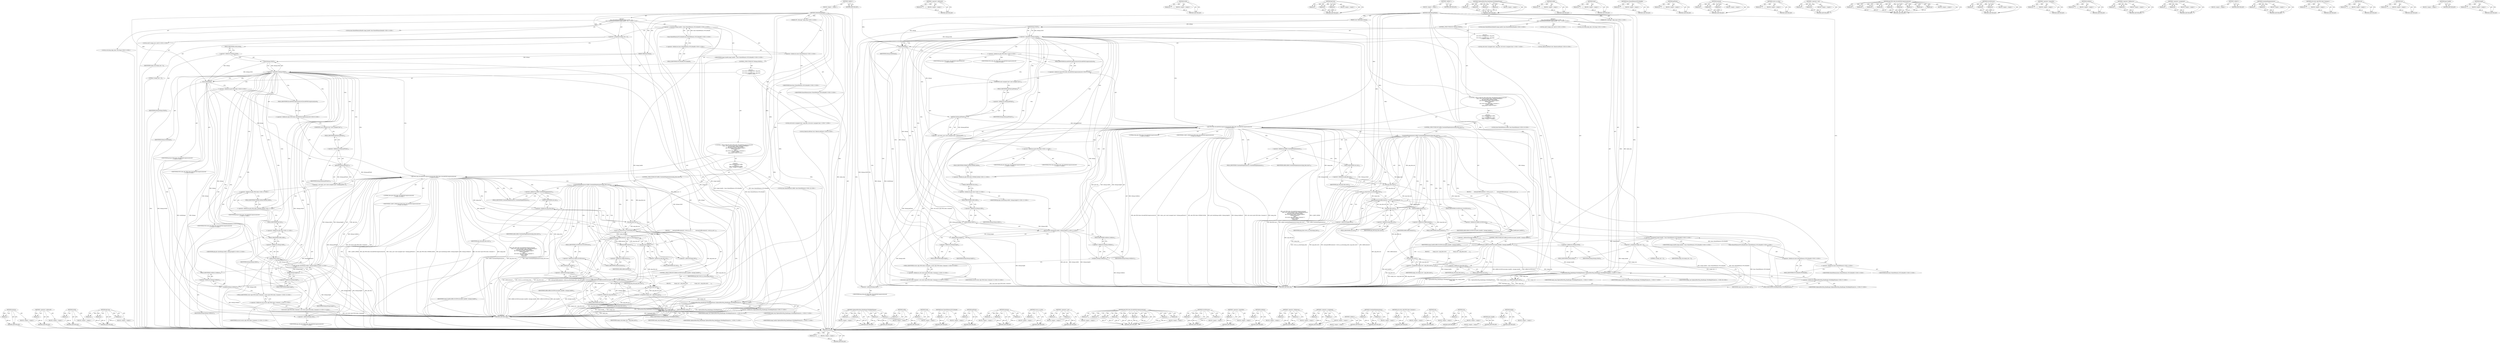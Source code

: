 digraph "height" {
vulnerable_256 [label=<(METHOD,memory)>];
vulnerable_257 [label=<(PARAM,p1)>];
vulnerable_258 [label=<(BLOCK,&lt;empty&gt;,&lt;empty&gt;)>];
vulnerable_259 [label=<(METHOD_RETURN,ANY)>];
vulnerable_237 [label=<(METHOD,&lt;operator&gt;.addressOf)>];
vulnerable_238 [label=<(PARAM,p1)>];
vulnerable_239 [label=<(BLOCK,&lt;empty&gt;,&lt;empty&gt;)>];
vulnerable_240 [label=<(METHOD_RETURN,ANY)>];
vulnerable_186 [label=<(METHOD,isNull)>];
vulnerable_187 [label=<(PARAM,p1)>];
vulnerable_188 [label=<(BLOCK,&lt;empty&gt;,&lt;empty&gt;)>];
vulnerable_189 [label=<(METHOD_RETURN,ANY)>];
vulnerable_215 [label=<(METHOD,gfx.Size)>];
vulnerable_216 [label=<(PARAM,p1)>];
vulnerable_217 [label=<(PARAM,p2)>];
vulnerable_218 [label=<(PARAM,p3)>];
vulnerable_219 [label=<(BLOCK,&lt;empty&gt;,&lt;empty&gt;)>];
vulnerable_220 [label=<(METHOD_RETURN,ANY)>];
vulnerable_6 [label=<(METHOD,&lt;global&gt;)<SUB>1</SUB>>];
vulnerable_7 [label=<(BLOCK,&lt;empty&gt;,&lt;empty&gt;)<SUB>1</SUB>>];
vulnerable_8 [label=<(METHOD,OnReadImageReply)<SUB>1</SUB>>];
vulnerable_9 [label=<(PARAM,SkBitmap bitmap)<SUB>2</SUB>>];
vulnerable_10 [label="<(PARAM,IPC::Message* reply_msg)<SUB>2</SUB>>"];
vulnerable_11 [label="<(BLOCK,{
   base::SharedMemoryHandle image_handle = ba...,{
   base::SharedMemoryHandle image_handle = ba...)<SUB>2</SUB>>"];
vulnerable_12 [label="<(LOCAL,base.SharedMemoryHandle image_handle: base.SharedMemoryHandle)<SUB>3</SUB>>"];
vulnerable_13 [label="<(&lt;operator&gt;.assignment,image_handle = base::SharedMemory::NULLHandle())<SUB>3</SUB>>"];
vulnerable_14 [label="<(IDENTIFIER,image_handle,image_handle = base::SharedMemory::NULLHandle())<SUB>3</SUB>>"];
vulnerable_15 [label="<(base.SharedMemory.NULLHandle,base::SharedMemory::NULLHandle())<SUB>3</SUB>>"];
vulnerable_16 [label="<(&lt;operator&gt;.fieldAccess,base::SharedMemory::NULLHandle)<SUB>3</SUB>>"];
vulnerable_17 [label="<(&lt;operator&gt;.fieldAccess,base::SharedMemory)<SUB>3</SUB>>"];
vulnerable_18 [label="<(IDENTIFIER,base,base::SharedMemory::NULLHandle())<SUB>3</SUB>>"];
vulnerable_19 [label="<(IDENTIFIER,SharedMemory,base::SharedMemory::NULLHandle())<SUB>3</SUB>>"];
vulnerable_20 [label=<(FIELD_IDENTIFIER,NULLHandle,NULLHandle)<SUB>3</SUB>>];
vulnerable_21 [label="<(LOCAL,uint32 image_size: uint32)<SUB>4</SUB>>"];
vulnerable_22 [label=<(&lt;operator&gt;.assignment,image_size = 0)<SUB>4</SUB>>];
vulnerable_23 [label=<(IDENTIFIER,image_size,image_size = 0)<SUB>4</SUB>>];
vulnerable_24 [label=<(LITERAL,0,image_size = 0)<SUB>4</SUB>>];
vulnerable_25 [label="<(LOCAL,std.string reply_data: std.string)<SUB>5</SUB>>"];
vulnerable_26 [label=<(CONTROL_STRUCTURE,IF,if (!bitmap.isNull()))<SUB>6</SUB>>];
vulnerable_27 [label=<(&lt;operator&gt;.logicalNot,!bitmap.isNull())<SUB>6</SUB>>];
vulnerable_28 [label=<(isNull,bitmap.isNull())<SUB>6</SUB>>];
vulnerable_29 [label=<(&lt;operator&gt;.fieldAccess,bitmap.isNull)<SUB>6</SUB>>];
vulnerable_30 [label=<(IDENTIFIER,bitmap,bitmap.isNull())<SUB>6</SUB>>];
vulnerable_31 [label=<(FIELD_IDENTIFIER,isNull,isNull)<SUB>6</SUB>>];
vulnerable_32 [label="<(BLOCK,{
    std::vector&lt;unsigned char&gt; png_data;
    ...,{
    std::vector&lt;unsigned char&gt; png_data;
    ...)<SUB>6</SUB>>"];
vulnerable_33 [label="<(LOCAL,std.vector&lt;unsigned char&gt; png_data: std.vector&lt;unsigned char&gt;)<SUB>7</SUB>>"];
vulnerable_34 [label="<(LOCAL,SkAutoLockPixels lock: SkAutoLockPixels)<SUB>8</SUB>>"];
vulnerable_35 [label=<(lock,lock(bitmap))<SUB>8</SUB>>];
vulnerable_36 [label=<(IDENTIFIER,bitmap,lock(bitmap))<SUB>8</SUB>>];
vulnerable_37 [label="<(CONTROL_STRUCTURE,IF,if (gfx::PNGCodec::EncodeWithCompressionLevel(
            static_cast&lt;const unsigned char*&gt;(bitmap.getPixels()),
            gfx::PNGCodec::FORMAT_BGRA,
            gfx::Size(bitmap.width(), bitmap.height()),
            bitmap.rowBytes(),
            false,
            std::vector&lt;gfx::PNGCodec::Comment&gt;(),
            Z_BEST_SPEED,
            &amp;png_data)))<SUB>9</SUB>>"];
vulnerable_38 [label="<(gfx.PNGCodec.EncodeWithCompressionLevel,gfx::PNGCodec::EncodeWithCompressionLevel(
    ...)<SUB>9</SUB>>"];
vulnerable_39 [label="<(&lt;operator&gt;.fieldAccess,gfx::PNGCodec::EncodeWithCompressionLevel)<SUB>9</SUB>>"];
vulnerable_40 [label="<(&lt;operator&gt;.fieldAccess,gfx::PNGCodec)<SUB>9</SUB>>"];
vulnerable_41 [label="<(IDENTIFIER,gfx,gfx::PNGCodec::EncodeWithCompressionLevel(
    ...)<SUB>9</SUB>>"];
vulnerable_42 [label="<(IDENTIFIER,PNGCodec,gfx::PNGCodec::EncodeWithCompressionLevel(
    ...)<SUB>9</SUB>>"];
vulnerable_43 [label=<(FIELD_IDENTIFIER,EncodeWithCompressionLevel,EncodeWithCompressionLevel)<SUB>9</SUB>>];
vulnerable_44 [label=<(&lt;operator&gt;.cast,static_cast&lt;const unsigned char*&gt;(bitmap.getPix...)<SUB>10</SUB>>];
vulnerable_45 [label=<(UNKNOWN,const unsigned char*,const unsigned char*)<SUB>10</SUB>>];
vulnerable_46 [label=<(getPixels,bitmap.getPixels())<SUB>10</SUB>>];
vulnerable_47 [label=<(&lt;operator&gt;.fieldAccess,bitmap.getPixels)<SUB>10</SUB>>];
vulnerable_48 [label=<(IDENTIFIER,bitmap,bitmap.getPixels())<SUB>10</SUB>>];
vulnerable_49 [label=<(FIELD_IDENTIFIER,getPixels,getPixels)<SUB>10</SUB>>];
vulnerable_50 [label="<(&lt;operator&gt;.fieldAccess,gfx::PNGCodec::FORMAT_BGRA)<SUB>11</SUB>>"];
vulnerable_51 [label="<(&lt;operator&gt;.fieldAccess,gfx::PNGCodec)<SUB>11</SUB>>"];
vulnerable_52 [label="<(IDENTIFIER,gfx,gfx::PNGCodec::EncodeWithCompressionLevel(
    ...)<SUB>11</SUB>>"];
vulnerable_53 [label="<(IDENTIFIER,PNGCodec,gfx::PNGCodec::EncodeWithCompressionLevel(
    ...)<SUB>11</SUB>>"];
vulnerable_54 [label=<(FIELD_IDENTIFIER,FORMAT_BGRA,FORMAT_BGRA)<SUB>11</SUB>>];
vulnerable_55 [label="<(gfx.Size,gfx::Size(bitmap.width(), bitmap.height()))<SUB>12</SUB>>"];
vulnerable_56 [label="<(&lt;operator&gt;.fieldAccess,gfx::Size)<SUB>12</SUB>>"];
vulnerable_57 [label="<(IDENTIFIER,gfx,gfx::Size(bitmap.width(), bitmap.height()))<SUB>12</SUB>>"];
vulnerable_58 [label=<(FIELD_IDENTIFIER,Size,Size)<SUB>12</SUB>>];
vulnerable_59 [label=<(width,bitmap.width())<SUB>12</SUB>>];
vulnerable_60 [label=<(&lt;operator&gt;.fieldAccess,bitmap.width)<SUB>12</SUB>>];
vulnerable_61 [label=<(IDENTIFIER,bitmap,bitmap.width())<SUB>12</SUB>>];
vulnerable_62 [label=<(FIELD_IDENTIFIER,width,width)<SUB>12</SUB>>];
vulnerable_63 [label=<(height,bitmap.height())<SUB>12</SUB>>];
vulnerable_64 [label=<(&lt;operator&gt;.fieldAccess,bitmap.height)<SUB>12</SUB>>];
vulnerable_65 [label=<(IDENTIFIER,bitmap,bitmap.height())<SUB>12</SUB>>];
vulnerable_66 [label=<(FIELD_IDENTIFIER,height,height)<SUB>12</SUB>>];
vulnerable_67 [label=<(rowBytes,bitmap.rowBytes())<SUB>13</SUB>>];
vulnerable_68 [label=<(&lt;operator&gt;.fieldAccess,bitmap.rowBytes)<SUB>13</SUB>>];
vulnerable_69 [label=<(IDENTIFIER,bitmap,bitmap.rowBytes())<SUB>13</SUB>>];
vulnerable_70 [label=<(FIELD_IDENTIFIER,rowBytes,rowBytes)<SUB>13</SUB>>];
vulnerable_71 [label="<(LITERAL,false,gfx::PNGCodec::EncodeWithCompressionLevel(
    ...)<SUB>14</SUB>>"];
vulnerable_72 [label="<(std.vector&lt;gfx.PNGCodec.Comment&gt;,std::vector&lt;gfx::PNGCodec::Comment&gt;())<SUB>15</SUB>>"];
vulnerable_73 [label="<(&lt;operator&gt;.fieldAccess,std::vector&lt;gfx::PNGCodec::Comment&gt;)<SUB>15</SUB>>"];
vulnerable_74 [label="<(IDENTIFIER,std,std::vector&lt;gfx::PNGCodec::Comment&gt;())<SUB>15</SUB>>"];
vulnerable_75 [label="<(FIELD_IDENTIFIER,vector&lt;gfx::PNGCodec::Comment&gt;,vector&lt;gfx::PNGCodec::Comment&gt;)<SUB>15</SUB>>"];
vulnerable_76 [label="<(IDENTIFIER,Z_BEST_SPEED,gfx::PNGCodec::EncodeWithCompressionLevel(
    ...)<SUB>16</SUB>>"];
vulnerable_77 [label=<(&lt;operator&gt;.addressOf,&amp;png_data)<SUB>17</SUB>>];
vulnerable_78 [label="<(IDENTIFIER,png_data,gfx::PNGCodec::EncodeWithCompressionLevel(
    ...)<SUB>17</SUB>>"];
vulnerable_79 [label="<(BLOCK,{
      base::SharedMemory buffer;
      if (bu...,{
      base::SharedMemory buffer;
      if (bu...)<SUB>17</SUB>>"];
vulnerable_80 [label="<(LOCAL,base.SharedMemory buffer: base.SharedMemory)<SUB>18</SUB>>"];
vulnerable_81 [label=<(CONTROL_STRUCTURE,IF,if (buffer.CreateAndMapAnonymous(png_data.size())))<SUB>19</SUB>>];
vulnerable_82 [label=<(CreateAndMapAnonymous,buffer.CreateAndMapAnonymous(png_data.size()))<SUB>19</SUB>>];
vulnerable_83 [label=<(&lt;operator&gt;.fieldAccess,buffer.CreateAndMapAnonymous)<SUB>19</SUB>>];
vulnerable_84 [label=<(IDENTIFIER,buffer,buffer.CreateAndMapAnonymous(png_data.size()))<SUB>19</SUB>>];
vulnerable_85 [label=<(FIELD_IDENTIFIER,CreateAndMapAnonymous,CreateAndMapAnonymous)<SUB>19</SUB>>];
vulnerable_86 [label=<(size,png_data.size())<SUB>19</SUB>>];
vulnerable_87 [label=<(&lt;operator&gt;.fieldAccess,png_data.size)<SUB>19</SUB>>];
vulnerable_88 [label=<(IDENTIFIER,png_data,png_data.size())<SUB>19</SUB>>];
vulnerable_89 [label=<(FIELD_IDENTIFIER,size,size)<SUB>19</SUB>>];
vulnerable_90 [label=<(BLOCK,{
        memcpy(buffer.memory(), vector_as_arr...,{
        memcpy(buffer.memory(), vector_as_arr...)<SUB>19</SUB>>];
vulnerable_91 [label=<(memcpy,memcpy(buffer.memory(), vector_as_array(&amp;png_da...)<SUB>20</SUB>>];
vulnerable_92 [label=<(memory,buffer.memory())<SUB>20</SUB>>];
vulnerable_93 [label=<(&lt;operator&gt;.fieldAccess,buffer.memory)<SUB>20</SUB>>];
vulnerable_94 [label=<(IDENTIFIER,buffer,buffer.memory())<SUB>20</SUB>>];
vulnerable_95 [label=<(FIELD_IDENTIFIER,memory,memory)<SUB>20</SUB>>];
vulnerable_96 [label=<(vector_as_array,vector_as_array(&amp;png_data))<SUB>20</SUB>>];
vulnerable_97 [label=<(&lt;operator&gt;.addressOf,&amp;png_data)<SUB>20</SUB>>];
vulnerable_98 [label=<(IDENTIFIER,png_data,vector_as_array(&amp;png_data))<SUB>20</SUB>>];
vulnerable_99 [label=<(size,png_data.size())<SUB>20</SUB>>];
vulnerable_100 [label=<(&lt;operator&gt;.fieldAccess,png_data.size)<SUB>20</SUB>>];
vulnerable_101 [label=<(IDENTIFIER,png_data,png_data.size())<SUB>20</SUB>>];
vulnerable_102 [label=<(FIELD_IDENTIFIER,size,size)<SUB>20</SUB>>];
vulnerable_103 [label=<(CONTROL_STRUCTURE,IF,if (buffer.GiveToProcess(peer_handle(), &amp;image_handle)))<SUB>21</SUB>>];
vulnerable_104 [label=<(GiveToProcess,buffer.GiveToProcess(peer_handle(), &amp;image_handle))<SUB>21</SUB>>];
vulnerable_105 [label=<(&lt;operator&gt;.fieldAccess,buffer.GiveToProcess)<SUB>21</SUB>>];
vulnerable_106 [label=<(IDENTIFIER,buffer,buffer.GiveToProcess(peer_handle(), &amp;image_handle))<SUB>21</SUB>>];
vulnerable_107 [label=<(FIELD_IDENTIFIER,GiveToProcess,GiveToProcess)<SUB>21</SUB>>];
vulnerable_108 [label=<(peer_handle,peer_handle())<SUB>21</SUB>>];
vulnerable_109 [label=<(&lt;operator&gt;.addressOf,&amp;image_handle)<SUB>21</SUB>>];
vulnerable_110 [label=<(IDENTIFIER,image_handle,buffer.GiveToProcess(peer_handle(), &amp;image_handle))<SUB>21</SUB>>];
vulnerable_111 [label=<(BLOCK,{
          image_size = png_data.size();
     ...,{
          image_size = png_data.size();
     ...)<SUB>21</SUB>>];
vulnerable_112 [label=<(&lt;operator&gt;.assignment,image_size = png_data.size())<SUB>22</SUB>>];
vulnerable_113 [label=<(IDENTIFIER,image_size,image_size = png_data.size())<SUB>22</SUB>>];
vulnerable_114 [label=<(size,png_data.size())<SUB>22</SUB>>];
vulnerable_115 [label=<(&lt;operator&gt;.fieldAccess,png_data.size)<SUB>22</SUB>>];
vulnerable_116 [label=<(IDENTIFIER,png_data,png_data.size())<SUB>22</SUB>>];
vulnerable_117 [label=<(FIELD_IDENTIFIER,size,size)<SUB>22</SUB>>];
vulnerable_118 [label="<(ClipboardHostMsg_ReadImage.WriteReplyParams,ClipboardHostMsg_ReadImage::WriteReplyParams(re...)<SUB>27</SUB>>"];
vulnerable_119 [label="<(&lt;operator&gt;.fieldAccess,ClipboardHostMsg_ReadImage::WriteReplyParams)<SUB>27</SUB>>"];
vulnerable_120 [label="<(IDENTIFIER,ClipboardHostMsg_ReadImage,ClipboardHostMsg_ReadImage::WriteReplyParams(re...)<SUB>27</SUB>>"];
vulnerable_121 [label=<(FIELD_IDENTIFIER,WriteReplyParams,WriteReplyParams)<SUB>27</SUB>>];
vulnerable_122 [label="<(IDENTIFIER,reply_msg,ClipboardHostMsg_ReadImage::WriteReplyParams(re...)<SUB>27</SUB>>"];
vulnerable_123 [label="<(IDENTIFIER,image_handle,ClipboardHostMsg_ReadImage::WriteReplyParams(re...)<SUB>27</SUB>>"];
vulnerable_124 [label="<(IDENTIFIER,image_size,ClipboardHostMsg_ReadImage::WriteReplyParams(re...)<SUB>28</SUB>>"];
vulnerable_125 [label=<(Send,Send(reply_msg))<SUB>29</SUB>>];
vulnerable_126 [label=<(IDENTIFIER,reply_msg,Send(reply_msg))<SUB>29</SUB>>];
vulnerable_127 [label=<(METHOD_RETURN,void)<SUB>1</SUB>>];
vulnerable_129 [label=<(METHOD_RETURN,ANY)<SUB>1</SUB>>];
vulnerable_273 [label=<(METHOD,ClipboardHostMsg_ReadImage.WriteReplyParams)>];
vulnerable_274 [label=<(PARAM,p1)>];
vulnerable_275 [label=<(PARAM,p2)>];
vulnerable_276 [label=<(PARAM,p3)>];
vulnerable_277 [label=<(PARAM,p4)>];
vulnerable_278 [label=<(BLOCK,&lt;empty&gt;,&lt;empty&gt;)>];
vulnerable_279 [label=<(METHOD_RETURN,ANY)>];
vulnerable_221 [label=<(METHOD,width)>];
vulnerable_222 [label=<(PARAM,p1)>];
vulnerable_223 [label=<(BLOCK,&lt;empty&gt;,&lt;empty&gt;)>];
vulnerable_224 [label=<(METHOD_RETURN,ANY)>];
vulnerable_280 [label=<(METHOD,Send)>];
vulnerable_281 [label=<(PARAM,p1)>];
vulnerable_282 [label=<(BLOCK,&lt;empty&gt;,&lt;empty&gt;)>];
vulnerable_283 [label=<(METHOD_RETURN,ANY)>];
vulnerable_173 [label=<(METHOD,base.SharedMemory.NULLHandle)>];
vulnerable_174 [label=<(PARAM,p1)>];
vulnerable_175 [label=<(BLOCK,&lt;empty&gt;,&lt;empty&gt;)>];
vulnerable_176 [label=<(METHOD_RETURN,ANY)>];
vulnerable_211 [label=<(METHOD,getPixels)>];
vulnerable_212 [label=<(PARAM,p1)>];
vulnerable_213 [label=<(BLOCK,&lt;empty&gt;,&lt;empty&gt;)>];
vulnerable_214 [label=<(METHOD_RETURN,ANY)>];
vulnerable_250 [label=<(METHOD,memcpy)>];
vulnerable_251 [label=<(PARAM,p1)>];
vulnerable_252 [label=<(PARAM,p2)>];
vulnerable_253 [label=<(PARAM,p3)>];
vulnerable_254 [label=<(BLOCK,&lt;empty&gt;,&lt;empty&gt;)>];
vulnerable_255 [label=<(METHOD_RETURN,ANY)>];
vulnerable_260 [label=<(METHOD,vector_as_array)>];
vulnerable_261 [label=<(PARAM,p1)>];
vulnerable_262 [label=<(BLOCK,&lt;empty&gt;,&lt;empty&gt;)>];
vulnerable_263 [label=<(METHOD_RETURN,ANY)>];
vulnerable_206 [label=<(METHOD,&lt;operator&gt;.cast)>];
vulnerable_207 [label=<(PARAM,p1)>];
vulnerable_208 [label=<(PARAM,p2)>];
vulnerable_209 [label=<(BLOCK,&lt;empty&gt;,&lt;empty&gt;)>];
vulnerable_210 [label=<(METHOD_RETURN,ANY)>];
vulnerable_194 [label=<(METHOD,gfx.PNGCodec.EncodeWithCompressionLevel)>];
vulnerable_195 [label=<(PARAM,p1)>];
vulnerable_196 [label=<(PARAM,p2)>];
vulnerable_197 [label=<(PARAM,p3)>];
vulnerable_198 [label=<(PARAM,p4)>];
vulnerable_199 [label=<(PARAM,p5)>];
vulnerable_200 [label=<(PARAM,p6)>];
vulnerable_201 [label=<(PARAM,p7)>];
vulnerable_202 [label=<(PARAM,p8)>];
vulnerable_203 [label=<(PARAM,p9)>];
vulnerable_204 [label=<(BLOCK,&lt;empty&gt;,&lt;empty&gt;)>];
vulnerable_205 [label=<(METHOD_RETURN,ANY)>];
vulnerable_264 [label=<(METHOD,GiveToProcess)>];
vulnerable_265 [label=<(PARAM,p1)>];
vulnerable_266 [label=<(PARAM,p2)>];
vulnerable_267 [label=<(PARAM,p3)>];
vulnerable_268 [label=<(BLOCK,&lt;empty&gt;,&lt;empty&gt;)>];
vulnerable_269 [label=<(METHOD_RETURN,ANY)>];
vulnerable_182 [label=<(METHOD,&lt;operator&gt;.logicalNot)>];
vulnerable_183 [label=<(PARAM,p1)>];
vulnerable_184 [label=<(BLOCK,&lt;empty&gt;,&lt;empty&gt;)>];
vulnerable_185 [label=<(METHOD_RETURN,ANY)>];
vulnerable_229 [label=<(METHOD,rowBytes)>];
vulnerable_230 [label=<(PARAM,p1)>];
vulnerable_231 [label=<(BLOCK,&lt;empty&gt;,&lt;empty&gt;)>];
vulnerable_232 [label=<(METHOD_RETURN,ANY)>];
vulnerable_177 [label=<(METHOD,&lt;operator&gt;.fieldAccess)>];
vulnerable_178 [label=<(PARAM,p1)>];
vulnerable_179 [label=<(PARAM,p2)>];
vulnerable_180 [label=<(BLOCK,&lt;empty&gt;,&lt;empty&gt;)>];
vulnerable_181 [label=<(METHOD_RETURN,ANY)>];
vulnerable_168 [label=<(METHOD,&lt;operator&gt;.assignment)>];
vulnerable_169 [label=<(PARAM,p1)>];
vulnerable_170 [label=<(PARAM,p2)>];
vulnerable_171 [label=<(BLOCK,&lt;empty&gt;,&lt;empty&gt;)>];
vulnerable_172 [label=<(METHOD_RETURN,ANY)>];
vulnerable_162 [label=<(METHOD,&lt;global&gt;)<SUB>1</SUB>>];
vulnerable_163 [label=<(BLOCK,&lt;empty&gt;,&lt;empty&gt;)>];
vulnerable_164 [label=<(METHOD_RETURN,ANY)>];
vulnerable_241 [label=<(METHOD,CreateAndMapAnonymous)>];
vulnerable_242 [label=<(PARAM,p1)>];
vulnerable_243 [label=<(PARAM,p2)>];
vulnerable_244 [label=<(BLOCK,&lt;empty&gt;,&lt;empty&gt;)>];
vulnerable_245 [label=<(METHOD_RETURN,ANY)>];
vulnerable_233 [label=<(METHOD,std.vector&lt;gfx.PNGCodec.Comment&gt;)>];
vulnerable_234 [label=<(PARAM,p1)>];
vulnerable_235 [label=<(BLOCK,&lt;empty&gt;,&lt;empty&gt;)>];
vulnerable_236 [label=<(METHOD_RETURN,ANY)>];
vulnerable_190 [label=<(METHOD,lock)>];
vulnerable_191 [label=<(PARAM,p1)>];
vulnerable_192 [label=<(BLOCK,&lt;empty&gt;,&lt;empty&gt;)>];
vulnerable_193 [label=<(METHOD_RETURN,ANY)>];
vulnerable_246 [label=<(METHOD,size)>];
vulnerable_247 [label=<(PARAM,p1)>];
vulnerable_248 [label=<(BLOCK,&lt;empty&gt;,&lt;empty&gt;)>];
vulnerable_249 [label=<(METHOD_RETURN,ANY)>];
vulnerable_270 [label=<(METHOD,peer_handle)>];
vulnerable_271 [label=<(BLOCK,&lt;empty&gt;,&lt;empty&gt;)>];
vulnerable_272 [label=<(METHOD_RETURN,ANY)>];
vulnerable_225 [label=<(METHOD,height)>];
vulnerable_226 [label=<(PARAM,p1)>];
vulnerable_227 [label=<(BLOCK,&lt;empty&gt;,&lt;empty&gt;)>];
vulnerable_228 [label=<(METHOD_RETURN,ANY)>];
fixed_256 [label=<(METHOD,memory)>];
fixed_257 [label=<(PARAM,p1)>];
fixed_258 [label=<(BLOCK,&lt;empty&gt;,&lt;empty&gt;)>];
fixed_259 [label=<(METHOD_RETURN,ANY)>];
fixed_237 [label=<(METHOD,&lt;operator&gt;.addressOf)>];
fixed_238 [label=<(PARAM,p1)>];
fixed_239 [label=<(BLOCK,&lt;empty&gt;,&lt;empty&gt;)>];
fixed_240 [label=<(METHOD_RETURN,ANY)>];
fixed_186 [label=<(METHOD,isNull)>];
fixed_187 [label=<(PARAM,p1)>];
fixed_188 [label=<(BLOCK,&lt;empty&gt;,&lt;empty&gt;)>];
fixed_189 [label=<(METHOD_RETURN,ANY)>];
fixed_215 [label=<(METHOD,gfx.Size)>];
fixed_216 [label=<(PARAM,p1)>];
fixed_217 [label=<(PARAM,p2)>];
fixed_218 [label=<(PARAM,p3)>];
fixed_219 [label=<(BLOCK,&lt;empty&gt;,&lt;empty&gt;)>];
fixed_220 [label=<(METHOD_RETURN,ANY)>];
fixed_6 [label=<(METHOD,&lt;global&gt;)<SUB>1</SUB>>];
fixed_7 [label=<(BLOCK,&lt;empty&gt;,&lt;empty&gt;)<SUB>1</SUB>>];
fixed_8 [label=<(METHOD,OnReadImageReply)<SUB>1</SUB>>];
fixed_9 [label=<(PARAM,const SkBitmap&amp; bitmap)<SUB>2</SUB>>];
fixed_10 [label="<(PARAM,IPC::Message* reply_msg)<SUB>2</SUB>>"];
fixed_11 [label="<(BLOCK,{
   base::SharedMemoryHandle image_handle = ba...,{
   base::SharedMemoryHandle image_handle = ba...)<SUB>2</SUB>>"];
fixed_12 [label="<(LOCAL,base.SharedMemoryHandle image_handle: base.SharedMemoryHandle)<SUB>3</SUB>>"];
fixed_13 [label="<(&lt;operator&gt;.assignment,image_handle = base::SharedMemory::NULLHandle())<SUB>3</SUB>>"];
fixed_14 [label="<(IDENTIFIER,image_handle,image_handle = base::SharedMemory::NULLHandle())<SUB>3</SUB>>"];
fixed_15 [label="<(base.SharedMemory.NULLHandle,base::SharedMemory::NULLHandle())<SUB>3</SUB>>"];
fixed_16 [label="<(&lt;operator&gt;.fieldAccess,base::SharedMemory::NULLHandle)<SUB>3</SUB>>"];
fixed_17 [label="<(&lt;operator&gt;.fieldAccess,base::SharedMemory)<SUB>3</SUB>>"];
fixed_18 [label="<(IDENTIFIER,base,base::SharedMemory::NULLHandle())<SUB>3</SUB>>"];
fixed_19 [label="<(IDENTIFIER,SharedMemory,base::SharedMemory::NULLHandle())<SUB>3</SUB>>"];
fixed_20 [label=<(FIELD_IDENTIFIER,NULLHandle,NULLHandle)<SUB>3</SUB>>];
fixed_21 [label="<(LOCAL,uint32 image_size: uint32)<SUB>4</SUB>>"];
fixed_22 [label=<(&lt;operator&gt;.assignment,image_size = 0)<SUB>4</SUB>>];
fixed_23 [label=<(IDENTIFIER,image_size,image_size = 0)<SUB>4</SUB>>];
fixed_24 [label=<(LITERAL,0,image_size = 0)<SUB>4</SUB>>];
fixed_25 [label="<(LOCAL,std.string reply_data: std.string)<SUB>5</SUB>>"];
fixed_26 [label=<(CONTROL_STRUCTURE,IF,if (!bitmap.isNull()))<SUB>6</SUB>>];
fixed_27 [label=<(&lt;operator&gt;.logicalNot,!bitmap.isNull())<SUB>6</SUB>>];
fixed_28 [label=<(isNull,bitmap.isNull())<SUB>6</SUB>>];
fixed_29 [label=<(&lt;operator&gt;.fieldAccess,bitmap.isNull)<SUB>6</SUB>>];
fixed_30 [label=<(IDENTIFIER,bitmap,bitmap.isNull())<SUB>6</SUB>>];
fixed_31 [label=<(FIELD_IDENTIFIER,isNull,isNull)<SUB>6</SUB>>];
fixed_32 [label="<(BLOCK,{
    std::vector&lt;unsigned char&gt; png_data;
    ...,{
    std::vector&lt;unsigned char&gt; png_data;
    ...)<SUB>6</SUB>>"];
fixed_33 [label="<(LOCAL,std.vector&lt;unsigned char&gt; png_data: std.vector&lt;unsigned char&gt;)<SUB>7</SUB>>"];
fixed_34 [label="<(LOCAL,SkAutoLockPixels lock: SkAutoLockPixels)<SUB>8</SUB>>"];
fixed_35 [label=<(lock,lock(bitmap))<SUB>8</SUB>>];
fixed_36 [label=<(IDENTIFIER,bitmap,lock(bitmap))<SUB>8</SUB>>];
fixed_37 [label="<(CONTROL_STRUCTURE,IF,if (gfx::PNGCodec::EncodeWithCompressionLevel(
            static_cast&lt;const unsigned char*&gt;(bitmap.getPixels()),
            gfx::PNGCodec::FORMAT_BGRA,
            gfx::Size(bitmap.width(), bitmap.height()),
            bitmap.rowBytes(),
            false,
            std::vector&lt;gfx::PNGCodec::Comment&gt;(),
            Z_BEST_SPEED,
            &amp;png_data)))<SUB>9</SUB>>"];
fixed_38 [label="<(gfx.PNGCodec.EncodeWithCompressionLevel,gfx::PNGCodec::EncodeWithCompressionLevel(
    ...)<SUB>9</SUB>>"];
fixed_39 [label="<(&lt;operator&gt;.fieldAccess,gfx::PNGCodec::EncodeWithCompressionLevel)<SUB>9</SUB>>"];
fixed_40 [label="<(&lt;operator&gt;.fieldAccess,gfx::PNGCodec)<SUB>9</SUB>>"];
fixed_41 [label="<(IDENTIFIER,gfx,gfx::PNGCodec::EncodeWithCompressionLevel(
    ...)<SUB>9</SUB>>"];
fixed_42 [label="<(IDENTIFIER,PNGCodec,gfx::PNGCodec::EncodeWithCompressionLevel(
    ...)<SUB>9</SUB>>"];
fixed_43 [label=<(FIELD_IDENTIFIER,EncodeWithCompressionLevel,EncodeWithCompressionLevel)<SUB>9</SUB>>];
fixed_44 [label=<(&lt;operator&gt;.cast,static_cast&lt;const unsigned char*&gt;(bitmap.getPix...)<SUB>10</SUB>>];
fixed_45 [label=<(UNKNOWN,const unsigned char*,const unsigned char*)<SUB>10</SUB>>];
fixed_46 [label=<(getPixels,bitmap.getPixels())<SUB>10</SUB>>];
fixed_47 [label=<(&lt;operator&gt;.fieldAccess,bitmap.getPixels)<SUB>10</SUB>>];
fixed_48 [label=<(IDENTIFIER,bitmap,bitmap.getPixels())<SUB>10</SUB>>];
fixed_49 [label=<(FIELD_IDENTIFIER,getPixels,getPixels)<SUB>10</SUB>>];
fixed_50 [label="<(&lt;operator&gt;.fieldAccess,gfx::PNGCodec::FORMAT_BGRA)<SUB>11</SUB>>"];
fixed_51 [label="<(&lt;operator&gt;.fieldAccess,gfx::PNGCodec)<SUB>11</SUB>>"];
fixed_52 [label="<(IDENTIFIER,gfx,gfx::PNGCodec::EncodeWithCompressionLevel(
    ...)<SUB>11</SUB>>"];
fixed_53 [label="<(IDENTIFIER,PNGCodec,gfx::PNGCodec::EncodeWithCompressionLevel(
    ...)<SUB>11</SUB>>"];
fixed_54 [label=<(FIELD_IDENTIFIER,FORMAT_BGRA,FORMAT_BGRA)<SUB>11</SUB>>];
fixed_55 [label="<(gfx.Size,gfx::Size(bitmap.width(), bitmap.height()))<SUB>12</SUB>>"];
fixed_56 [label="<(&lt;operator&gt;.fieldAccess,gfx::Size)<SUB>12</SUB>>"];
fixed_57 [label="<(IDENTIFIER,gfx,gfx::Size(bitmap.width(), bitmap.height()))<SUB>12</SUB>>"];
fixed_58 [label=<(FIELD_IDENTIFIER,Size,Size)<SUB>12</SUB>>];
fixed_59 [label=<(width,bitmap.width())<SUB>12</SUB>>];
fixed_60 [label=<(&lt;operator&gt;.fieldAccess,bitmap.width)<SUB>12</SUB>>];
fixed_61 [label=<(IDENTIFIER,bitmap,bitmap.width())<SUB>12</SUB>>];
fixed_62 [label=<(FIELD_IDENTIFIER,width,width)<SUB>12</SUB>>];
fixed_63 [label=<(height,bitmap.height())<SUB>12</SUB>>];
fixed_64 [label=<(&lt;operator&gt;.fieldAccess,bitmap.height)<SUB>12</SUB>>];
fixed_65 [label=<(IDENTIFIER,bitmap,bitmap.height())<SUB>12</SUB>>];
fixed_66 [label=<(FIELD_IDENTIFIER,height,height)<SUB>12</SUB>>];
fixed_67 [label=<(rowBytes,bitmap.rowBytes())<SUB>13</SUB>>];
fixed_68 [label=<(&lt;operator&gt;.fieldAccess,bitmap.rowBytes)<SUB>13</SUB>>];
fixed_69 [label=<(IDENTIFIER,bitmap,bitmap.rowBytes())<SUB>13</SUB>>];
fixed_70 [label=<(FIELD_IDENTIFIER,rowBytes,rowBytes)<SUB>13</SUB>>];
fixed_71 [label="<(LITERAL,false,gfx::PNGCodec::EncodeWithCompressionLevel(
    ...)<SUB>14</SUB>>"];
fixed_72 [label="<(std.vector&lt;gfx.PNGCodec.Comment&gt;,std::vector&lt;gfx::PNGCodec::Comment&gt;())<SUB>15</SUB>>"];
fixed_73 [label="<(&lt;operator&gt;.fieldAccess,std::vector&lt;gfx::PNGCodec::Comment&gt;)<SUB>15</SUB>>"];
fixed_74 [label="<(IDENTIFIER,std,std::vector&lt;gfx::PNGCodec::Comment&gt;())<SUB>15</SUB>>"];
fixed_75 [label="<(FIELD_IDENTIFIER,vector&lt;gfx::PNGCodec::Comment&gt;,vector&lt;gfx::PNGCodec::Comment&gt;)<SUB>15</SUB>>"];
fixed_76 [label="<(IDENTIFIER,Z_BEST_SPEED,gfx::PNGCodec::EncodeWithCompressionLevel(
    ...)<SUB>16</SUB>>"];
fixed_77 [label=<(&lt;operator&gt;.addressOf,&amp;png_data)<SUB>17</SUB>>];
fixed_78 [label="<(IDENTIFIER,png_data,gfx::PNGCodec::EncodeWithCompressionLevel(
    ...)<SUB>17</SUB>>"];
fixed_79 [label="<(BLOCK,{
      base::SharedMemory buffer;
      if (bu...,{
      base::SharedMemory buffer;
      if (bu...)<SUB>17</SUB>>"];
fixed_80 [label="<(LOCAL,base.SharedMemory buffer: base.SharedMemory)<SUB>18</SUB>>"];
fixed_81 [label=<(CONTROL_STRUCTURE,IF,if (buffer.CreateAndMapAnonymous(png_data.size())))<SUB>19</SUB>>];
fixed_82 [label=<(CreateAndMapAnonymous,buffer.CreateAndMapAnonymous(png_data.size()))<SUB>19</SUB>>];
fixed_83 [label=<(&lt;operator&gt;.fieldAccess,buffer.CreateAndMapAnonymous)<SUB>19</SUB>>];
fixed_84 [label=<(IDENTIFIER,buffer,buffer.CreateAndMapAnonymous(png_data.size()))<SUB>19</SUB>>];
fixed_85 [label=<(FIELD_IDENTIFIER,CreateAndMapAnonymous,CreateAndMapAnonymous)<SUB>19</SUB>>];
fixed_86 [label=<(size,png_data.size())<SUB>19</SUB>>];
fixed_87 [label=<(&lt;operator&gt;.fieldAccess,png_data.size)<SUB>19</SUB>>];
fixed_88 [label=<(IDENTIFIER,png_data,png_data.size())<SUB>19</SUB>>];
fixed_89 [label=<(FIELD_IDENTIFIER,size,size)<SUB>19</SUB>>];
fixed_90 [label=<(BLOCK,{
        memcpy(buffer.memory(), vector_as_arr...,{
        memcpy(buffer.memory(), vector_as_arr...)<SUB>19</SUB>>];
fixed_91 [label=<(memcpy,memcpy(buffer.memory(), vector_as_array(&amp;png_da...)<SUB>20</SUB>>];
fixed_92 [label=<(memory,buffer.memory())<SUB>20</SUB>>];
fixed_93 [label=<(&lt;operator&gt;.fieldAccess,buffer.memory)<SUB>20</SUB>>];
fixed_94 [label=<(IDENTIFIER,buffer,buffer.memory())<SUB>20</SUB>>];
fixed_95 [label=<(FIELD_IDENTIFIER,memory,memory)<SUB>20</SUB>>];
fixed_96 [label=<(vector_as_array,vector_as_array(&amp;png_data))<SUB>20</SUB>>];
fixed_97 [label=<(&lt;operator&gt;.addressOf,&amp;png_data)<SUB>20</SUB>>];
fixed_98 [label=<(IDENTIFIER,png_data,vector_as_array(&amp;png_data))<SUB>20</SUB>>];
fixed_99 [label=<(size,png_data.size())<SUB>20</SUB>>];
fixed_100 [label=<(&lt;operator&gt;.fieldAccess,png_data.size)<SUB>20</SUB>>];
fixed_101 [label=<(IDENTIFIER,png_data,png_data.size())<SUB>20</SUB>>];
fixed_102 [label=<(FIELD_IDENTIFIER,size,size)<SUB>20</SUB>>];
fixed_103 [label=<(CONTROL_STRUCTURE,IF,if (buffer.GiveToProcess(peer_handle(), &amp;image_handle)))<SUB>21</SUB>>];
fixed_104 [label=<(GiveToProcess,buffer.GiveToProcess(peer_handle(), &amp;image_handle))<SUB>21</SUB>>];
fixed_105 [label=<(&lt;operator&gt;.fieldAccess,buffer.GiveToProcess)<SUB>21</SUB>>];
fixed_106 [label=<(IDENTIFIER,buffer,buffer.GiveToProcess(peer_handle(), &amp;image_handle))<SUB>21</SUB>>];
fixed_107 [label=<(FIELD_IDENTIFIER,GiveToProcess,GiveToProcess)<SUB>21</SUB>>];
fixed_108 [label=<(peer_handle,peer_handle())<SUB>21</SUB>>];
fixed_109 [label=<(&lt;operator&gt;.addressOf,&amp;image_handle)<SUB>21</SUB>>];
fixed_110 [label=<(IDENTIFIER,image_handle,buffer.GiveToProcess(peer_handle(), &amp;image_handle))<SUB>21</SUB>>];
fixed_111 [label=<(BLOCK,{
          image_size = png_data.size();
     ...,{
          image_size = png_data.size();
     ...)<SUB>21</SUB>>];
fixed_112 [label=<(&lt;operator&gt;.assignment,image_size = png_data.size())<SUB>22</SUB>>];
fixed_113 [label=<(IDENTIFIER,image_size,image_size = png_data.size())<SUB>22</SUB>>];
fixed_114 [label=<(size,png_data.size())<SUB>22</SUB>>];
fixed_115 [label=<(&lt;operator&gt;.fieldAccess,png_data.size)<SUB>22</SUB>>];
fixed_116 [label=<(IDENTIFIER,png_data,png_data.size())<SUB>22</SUB>>];
fixed_117 [label=<(FIELD_IDENTIFIER,size,size)<SUB>22</SUB>>];
fixed_118 [label="<(ClipboardHostMsg_ReadImage.WriteReplyParams,ClipboardHostMsg_ReadImage::WriteReplyParams(re...)<SUB>27</SUB>>"];
fixed_119 [label="<(&lt;operator&gt;.fieldAccess,ClipboardHostMsg_ReadImage::WriteReplyParams)<SUB>27</SUB>>"];
fixed_120 [label="<(IDENTIFIER,ClipboardHostMsg_ReadImage,ClipboardHostMsg_ReadImage::WriteReplyParams(re...)<SUB>27</SUB>>"];
fixed_121 [label=<(FIELD_IDENTIFIER,WriteReplyParams,WriteReplyParams)<SUB>27</SUB>>];
fixed_122 [label="<(IDENTIFIER,reply_msg,ClipboardHostMsg_ReadImage::WriteReplyParams(re...)<SUB>27</SUB>>"];
fixed_123 [label="<(IDENTIFIER,image_handle,ClipboardHostMsg_ReadImage::WriteReplyParams(re...)<SUB>27</SUB>>"];
fixed_124 [label="<(IDENTIFIER,image_size,ClipboardHostMsg_ReadImage::WriteReplyParams(re...)<SUB>28</SUB>>"];
fixed_125 [label=<(Send,Send(reply_msg))<SUB>29</SUB>>];
fixed_126 [label=<(IDENTIFIER,reply_msg,Send(reply_msg))<SUB>29</SUB>>];
fixed_127 [label=<(METHOD_RETURN,void)<SUB>1</SUB>>];
fixed_129 [label=<(METHOD_RETURN,ANY)<SUB>1</SUB>>];
fixed_273 [label=<(METHOD,ClipboardHostMsg_ReadImage.WriteReplyParams)>];
fixed_274 [label=<(PARAM,p1)>];
fixed_275 [label=<(PARAM,p2)>];
fixed_276 [label=<(PARAM,p3)>];
fixed_277 [label=<(PARAM,p4)>];
fixed_278 [label=<(BLOCK,&lt;empty&gt;,&lt;empty&gt;)>];
fixed_279 [label=<(METHOD_RETURN,ANY)>];
fixed_221 [label=<(METHOD,width)>];
fixed_222 [label=<(PARAM,p1)>];
fixed_223 [label=<(BLOCK,&lt;empty&gt;,&lt;empty&gt;)>];
fixed_224 [label=<(METHOD_RETURN,ANY)>];
fixed_280 [label=<(METHOD,Send)>];
fixed_281 [label=<(PARAM,p1)>];
fixed_282 [label=<(BLOCK,&lt;empty&gt;,&lt;empty&gt;)>];
fixed_283 [label=<(METHOD_RETURN,ANY)>];
fixed_173 [label=<(METHOD,base.SharedMemory.NULLHandle)>];
fixed_174 [label=<(PARAM,p1)>];
fixed_175 [label=<(BLOCK,&lt;empty&gt;,&lt;empty&gt;)>];
fixed_176 [label=<(METHOD_RETURN,ANY)>];
fixed_211 [label=<(METHOD,getPixels)>];
fixed_212 [label=<(PARAM,p1)>];
fixed_213 [label=<(BLOCK,&lt;empty&gt;,&lt;empty&gt;)>];
fixed_214 [label=<(METHOD_RETURN,ANY)>];
fixed_250 [label=<(METHOD,memcpy)>];
fixed_251 [label=<(PARAM,p1)>];
fixed_252 [label=<(PARAM,p2)>];
fixed_253 [label=<(PARAM,p3)>];
fixed_254 [label=<(BLOCK,&lt;empty&gt;,&lt;empty&gt;)>];
fixed_255 [label=<(METHOD_RETURN,ANY)>];
fixed_260 [label=<(METHOD,vector_as_array)>];
fixed_261 [label=<(PARAM,p1)>];
fixed_262 [label=<(BLOCK,&lt;empty&gt;,&lt;empty&gt;)>];
fixed_263 [label=<(METHOD_RETURN,ANY)>];
fixed_206 [label=<(METHOD,&lt;operator&gt;.cast)>];
fixed_207 [label=<(PARAM,p1)>];
fixed_208 [label=<(PARAM,p2)>];
fixed_209 [label=<(BLOCK,&lt;empty&gt;,&lt;empty&gt;)>];
fixed_210 [label=<(METHOD_RETURN,ANY)>];
fixed_194 [label=<(METHOD,gfx.PNGCodec.EncodeWithCompressionLevel)>];
fixed_195 [label=<(PARAM,p1)>];
fixed_196 [label=<(PARAM,p2)>];
fixed_197 [label=<(PARAM,p3)>];
fixed_198 [label=<(PARAM,p4)>];
fixed_199 [label=<(PARAM,p5)>];
fixed_200 [label=<(PARAM,p6)>];
fixed_201 [label=<(PARAM,p7)>];
fixed_202 [label=<(PARAM,p8)>];
fixed_203 [label=<(PARAM,p9)>];
fixed_204 [label=<(BLOCK,&lt;empty&gt;,&lt;empty&gt;)>];
fixed_205 [label=<(METHOD_RETURN,ANY)>];
fixed_264 [label=<(METHOD,GiveToProcess)>];
fixed_265 [label=<(PARAM,p1)>];
fixed_266 [label=<(PARAM,p2)>];
fixed_267 [label=<(PARAM,p3)>];
fixed_268 [label=<(BLOCK,&lt;empty&gt;,&lt;empty&gt;)>];
fixed_269 [label=<(METHOD_RETURN,ANY)>];
fixed_182 [label=<(METHOD,&lt;operator&gt;.logicalNot)>];
fixed_183 [label=<(PARAM,p1)>];
fixed_184 [label=<(BLOCK,&lt;empty&gt;,&lt;empty&gt;)>];
fixed_185 [label=<(METHOD_RETURN,ANY)>];
fixed_229 [label=<(METHOD,rowBytes)>];
fixed_230 [label=<(PARAM,p1)>];
fixed_231 [label=<(BLOCK,&lt;empty&gt;,&lt;empty&gt;)>];
fixed_232 [label=<(METHOD_RETURN,ANY)>];
fixed_177 [label=<(METHOD,&lt;operator&gt;.fieldAccess)>];
fixed_178 [label=<(PARAM,p1)>];
fixed_179 [label=<(PARAM,p2)>];
fixed_180 [label=<(BLOCK,&lt;empty&gt;,&lt;empty&gt;)>];
fixed_181 [label=<(METHOD_RETURN,ANY)>];
fixed_168 [label=<(METHOD,&lt;operator&gt;.assignment)>];
fixed_169 [label=<(PARAM,p1)>];
fixed_170 [label=<(PARAM,p2)>];
fixed_171 [label=<(BLOCK,&lt;empty&gt;,&lt;empty&gt;)>];
fixed_172 [label=<(METHOD_RETURN,ANY)>];
fixed_162 [label=<(METHOD,&lt;global&gt;)<SUB>1</SUB>>];
fixed_163 [label=<(BLOCK,&lt;empty&gt;,&lt;empty&gt;)>];
fixed_164 [label=<(METHOD_RETURN,ANY)>];
fixed_241 [label=<(METHOD,CreateAndMapAnonymous)>];
fixed_242 [label=<(PARAM,p1)>];
fixed_243 [label=<(PARAM,p2)>];
fixed_244 [label=<(BLOCK,&lt;empty&gt;,&lt;empty&gt;)>];
fixed_245 [label=<(METHOD_RETURN,ANY)>];
fixed_233 [label=<(METHOD,std.vector&lt;gfx.PNGCodec.Comment&gt;)>];
fixed_234 [label=<(PARAM,p1)>];
fixed_235 [label=<(BLOCK,&lt;empty&gt;,&lt;empty&gt;)>];
fixed_236 [label=<(METHOD_RETURN,ANY)>];
fixed_190 [label=<(METHOD,lock)>];
fixed_191 [label=<(PARAM,p1)>];
fixed_192 [label=<(BLOCK,&lt;empty&gt;,&lt;empty&gt;)>];
fixed_193 [label=<(METHOD_RETURN,ANY)>];
fixed_246 [label=<(METHOD,size)>];
fixed_247 [label=<(PARAM,p1)>];
fixed_248 [label=<(BLOCK,&lt;empty&gt;,&lt;empty&gt;)>];
fixed_249 [label=<(METHOD_RETURN,ANY)>];
fixed_270 [label=<(METHOD,peer_handle)>];
fixed_271 [label=<(BLOCK,&lt;empty&gt;,&lt;empty&gt;)>];
fixed_272 [label=<(METHOD_RETURN,ANY)>];
fixed_225 [label=<(METHOD,height)>];
fixed_226 [label=<(PARAM,p1)>];
fixed_227 [label=<(BLOCK,&lt;empty&gt;,&lt;empty&gt;)>];
fixed_228 [label=<(METHOD_RETURN,ANY)>];
vulnerable_256 -> vulnerable_257  [key=0, label="AST: "];
vulnerable_256 -> vulnerable_257  [key=1, label="DDG: "];
vulnerable_256 -> vulnerable_258  [key=0, label="AST: "];
vulnerable_256 -> vulnerable_259  [key=0, label="AST: "];
vulnerable_256 -> vulnerable_259  [key=1, label="CFG: "];
vulnerable_257 -> vulnerable_259  [key=0, label="DDG: p1"];
vulnerable_258 -> fixed_256  [key=0];
vulnerable_259 -> fixed_256  [key=0];
vulnerable_237 -> vulnerable_238  [key=0, label="AST: "];
vulnerable_237 -> vulnerable_238  [key=1, label="DDG: "];
vulnerable_237 -> vulnerable_239  [key=0, label="AST: "];
vulnerable_237 -> vulnerable_240  [key=0, label="AST: "];
vulnerable_237 -> vulnerable_240  [key=1, label="CFG: "];
vulnerable_238 -> vulnerable_240  [key=0, label="DDG: p1"];
vulnerable_239 -> fixed_256  [key=0];
vulnerable_240 -> fixed_256  [key=0];
vulnerable_186 -> vulnerable_187  [key=0, label="AST: "];
vulnerable_186 -> vulnerable_187  [key=1, label="DDG: "];
vulnerable_186 -> vulnerable_188  [key=0, label="AST: "];
vulnerable_186 -> vulnerable_189  [key=0, label="AST: "];
vulnerable_186 -> vulnerable_189  [key=1, label="CFG: "];
vulnerable_187 -> vulnerable_189  [key=0, label="DDG: p1"];
vulnerable_188 -> fixed_256  [key=0];
vulnerable_189 -> fixed_256  [key=0];
vulnerable_215 -> vulnerable_216  [key=0, label="AST: "];
vulnerable_215 -> vulnerable_216  [key=1, label="DDG: "];
vulnerable_215 -> vulnerable_219  [key=0, label="AST: "];
vulnerable_215 -> vulnerable_217  [key=0, label="AST: "];
vulnerable_215 -> vulnerable_217  [key=1, label="DDG: "];
vulnerable_215 -> vulnerable_220  [key=0, label="AST: "];
vulnerable_215 -> vulnerable_220  [key=1, label="CFG: "];
vulnerable_215 -> vulnerable_218  [key=0, label="AST: "];
vulnerable_215 -> vulnerable_218  [key=1, label="DDG: "];
vulnerable_216 -> vulnerable_220  [key=0, label="DDG: p1"];
vulnerable_217 -> vulnerable_220  [key=0, label="DDG: p2"];
vulnerable_218 -> vulnerable_220  [key=0, label="DDG: p3"];
vulnerable_219 -> fixed_256  [key=0];
vulnerable_220 -> fixed_256  [key=0];
vulnerable_6 -> vulnerable_7  [key=0, label="AST: "];
vulnerable_6 -> vulnerable_129  [key=0, label="AST: "];
vulnerable_6 -> vulnerable_129  [key=1, label="CFG: "];
vulnerable_7 -> vulnerable_8  [key=0, label="AST: "];
vulnerable_8 -> vulnerable_9  [key=0, label="AST: "];
vulnerable_8 -> vulnerable_9  [key=1, label="DDG: "];
vulnerable_8 -> vulnerable_10  [key=0, label="AST: "];
vulnerable_8 -> vulnerable_10  [key=1, label="DDG: "];
vulnerable_8 -> vulnerable_11  [key=0, label="AST: "];
vulnerable_8 -> vulnerable_127  [key=0, label="AST: "];
vulnerable_8 -> vulnerable_17  [key=0, label="CFG: "];
vulnerable_8 -> vulnerable_22  [key=0, label="DDG: "];
vulnerable_8 -> vulnerable_118  [key=0, label="DDG: "];
vulnerable_8 -> vulnerable_125  [key=0, label="DDG: "];
vulnerable_8 -> vulnerable_35  [key=0, label="DDG: "];
vulnerable_8 -> vulnerable_38  [key=0, label="DDG: "];
vulnerable_8 -> vulnerable_86  [key=0, label="DDG: "];
vulnerable_8 -> vulnerable_96  [key=0, label="DDG: "];
vulnerable_8 -> vulnerable_99  [key=0, label="DDG: "];
vulnerable_8 -> vulnerable_104  [key=0, label="DDG: "];
vulnerable_8 -> vulnerable_114  [key=0, label="DDG: "];
vulnerable_9 -> vulnerable_127  [key=0, label="DDG: bitmap"];
vulnerable_9 -> vulnerable_28  [key=0, label="DDG: bitmap"];
vulnerable_9 -> vulnerable_35  [key=0, label="DDG: bitmap"];
vulnerable_10 -> vulnerable_118  [key=0, label="DDG: reply_msg"];
vulnerable_11 -> vulnerable_12  [key=0, label="AST: "];
vulnerable_11 -> vulnerable_13  [key=0, label="AST: "];
vulnerable_11 -> vulnerable_21  [key=0, label="AST: "];
vulnerable_11 -> vulnerable_22  [key=0, label="AST: "];
vulnerable_11 -> vulnerable_25  [key=0, label="AST: "];
vulnerable_11 -> vulnerable_26  [key=0, label="AST: "];
vulnerable_11 -> vulnerable_118  [key=0, label="AST: "];
vulnerable_11 -> vulnerable_125  [key=0, label="AST: "];
vulnerable_12 -> fixed_256  [key=0];
vulnerable_13 -> vulnerable_14  [key=0, label="AST: "];
vulnerable_13 -> vulnerable_15  [key=0, label="AST: "];
vulnerable_13 -> vulnerable_22  [key=0, label="CFG: "];
vulnerable_13 -> vulnerable_127  [key=0, label="DDG: base::SharedMemory::NULLHandle()"];
vulnerable_13 -> vulnerable_127  [key=1, label="DDG: image_handle = base::SharedMemory::NULLHandle()"];
vulnerable_13 -> vulnerable_118  [key=0, label="DDG: image_handle"];
vulnerable_13 -> vulnerable_104  [key=0, label="DDG: image_handle"];
vulnerable_14 -> fixed_256  [key=0];
vulnerable_15 -> vulnerable_16  [key=0, label="AST: "];
vulnerable_15 -> vulnerable_13  [key=0, label="CFG: "];
vulnerable_15 -> vulnerable_13  [key=1, label="DDG: base::SharedMemory::NULLHandle"];
vulnerable_15 -> vulnerable_127  [key=0, label="DDG: base::SharedMemory::NULLHandle"];
vulnerable_16 -> vulnerable_17  [key=0, label="AST: "];
vulnerable_16 -> vulnerable_20  [key=0, label="AST: "];
vulnerable_16 -> vulnerable_15  [key=0, label="CFG: "];
vulnerable_17 -> vulnerable_18  [key=0, label="AST: "];
vulnerable_17 -> vulnerable_19  [key=0, label="AST: "];
vulnerable_17 -> vulnerable_20  [key=0, label="CFG: "];
vulnerable_18 -> fixed_256  [key=0];
vulnerable_19 -> fixed_256  [key=0];
vulnerable_20 -> vulnerable_16  [key=0, label="CFG: "];
vulnerable_21 -> fixed_256  [key=0];
vulnerable_22 -> vulnerable_23  [key=0, label="AST: "];
vulnerable_22 -> vulnerable_24  [key=0, label="AST: "];
vulnerable_22 -> vulnerable_31  [key=0, label="CFG: "];
vulnerable_22 -> vulnerable_127  [key=0, label="DDG: image_size = 0"];
vulnerable_22 -> vulnerable_118  [key=0, label="DDG: image_size"];
vulnerable_23 -> fixed_256  [key=0];
vulnerable_24 -> fixed_256  [key=0];
vulnerable_25 -> fixed_256  [key=0];
vulnerable_26 -> vulnerable_27  [key=0, label="AST: "];
vulnerable_26 -> vulnerable_32  [key=0, label="AST: "];
vulnerable_27 -> vulnerable_28  [key=0, label="AST: "];
vulnerable_27 -> vulnerable_35  [key=0, label="CFG: "];
vulnerable_27 -> vulnerable_35  [key=1, label="CDG: "];
vulnerable_27 -> vulnerable_121  [key=0, label="CFG: "];
vulnerable_27 -> vulnerable_127  [key=0, label="DDG: bitmap.isNull()"];
vulnerable_27 -> vulnerable_127  [key=1, label="DDG: !bitmap.isNull()"];
vulnerable_27 -> vulnerable_47  [key=0, label="CDG: "];
vulnerable_27 -> vulnerable_68  [key=0, label="CDG: "];
vulnerable_27 -> vulnerable_49  [key=0, label="CDG: "];
vulnerable_27 -> vulnerable_60  [key=0, label="CDG: "];
vulnerable_27 -> vulnerable_73  [key=0, label="CDG: "];
vulnerable_27 -> vulnerable_77  [key=0, label="CDG: "];
vulnerable_27 -> vulnerable_64  [key=0, label="CDG: "];
vulnerable_27 -> vulnerable_51  [key=0, label="CDG: "];
vulnerable_27 -> vulnerable_66  [key=0, label="CDG: "];
vulnerable_27 -> vulnerable_75  [key=0, label="CDG: "];
vulnerable_27 -> vulnerable_46  [key=0, label="CDG: "];
vulnerable_27 -> vulnerable_38  [key=0, label="CDG: "];
vulnerable_27 -> vulnerable_72  [key=0, label="CDG: "];
vulnerable_27 -> vulnerable_56  [key=0, label="CDG: "];
vulnerable_27 -> vulnerable_67  [key=0, label="CDG: "];
vulnerable_27 -> vulnerable_45  [key=0, label="CDG: "];
vulnerable_27 -> vulnerable_40  [key=0, label="CDG: "];
vulnerable_27 -> vulnerable_50  [key=0, label="CDG: "];
vulnerable_27 -> vulnerable_59  [key=0, label="CDG: "];
vulnerable_27 -> vulnerable_44  [key=0, label="CDG: "];
vulnerable_27 -> vulnerable_54  [key=0, label="CDG: "];
vulnerable_27 -> vulnerable_43  [key=0, label="CDG: "];
vulnerable_27 -> vulnerable_58  [key=0, label="CDG: "];
vulnerable_27 -> vulnerable_70  [key=0, label="CDG: "];
vulnerable_27 -> vulnerable_63  [key=0, label="CDG: "];
vulnerable_27 -> vulnerable_55  [key=0, label="CDG: "];
vulnerable_27 -> vulnerable_62  [key=0, label="CDG: "];
vulnerable_27 -> vulnerable_39  [key=0, label="CDG: "];
vulnerable_28 -> vulnerable_29  [key=0, label="AST: "];
vulnerable_28 -> vulnerable_27  [key=0, label="CFG: "];
vulnerable_28 -> vulnerable_27  [key=1, label="DDG: bitmap.isNull"];
vulnerable_28 -> vulnerable_127  [key=0, label="DDG: bitmap.isNull"];
vulnerable_28 -> vulnerable_35  [key=0, label="DDG: bitmap.isNull"];
vulnerable_29 -> vulnerable_30  [key=0, label="AST: "];
vulnerable_29 -> vulnerable_31  [key=0, label="AST: "];
vulnerable_29 -> vulnerable_28  [key=0, label="CFG: "];
vulnerable_30 -> fixed_256  [key=0];
vulnerable_31 -> vulnerable_29  [key=0, label="CFG: "];
vulnerable_32 -> vulnerable_33  [key=0, label="AST: "];
vulnerable_32 -> vulnerable_34  [key=0, label="AST: "];
vulnerable_32 -> vulnerable_35  [key=0, label="AST: "];
vulnerable_32 -> vulnerable_37  [key=0, label="AST: "];
vulnerable_33 -> fixed_256  [key=0];
vulnerable_34 -> fixed_256  [key=0];
vulnerable_35 -> vulnerable_36  [key=0, label="AST: "];
vulnerable_35 -> vulnerable_40  [key=0, label="CFG: "];
vulnerable_35 -> vulnerable_127  [key=0, label="DDG: bitmap"];
vulnerable_35 -> vulnerable_127  [key=1, label="DDG: lock(bitmap)"];
vulnerable_35 -> vulnerable_67  [key=0, label="DDG: bitmap"];
vulnerable_35 -> vulnerable_46  [key=0, label="DDG: bitmap"];
vulnerable_35 -> vulnerable_59  [key=0, label="DDG: bitmap"];
vulnerable_35 -> vulnerable_63  [key=0, label="DDG: bitmap"];
vulnerable_36 -> fixed_256  [key=0];
vulnerable_37 -> vulnerable_38  [key=0, label="AST: "];
vulnerable_37 -> vulnerable_79  [key=0, label="AST: "];
vulnerable_38 -> vulnerable_39  [key=0, label="AST: "];
vulnerable_38 -> vulnerable_44  [key=0, label="AST: "];
vulnerable_38 -> vulnerable_50  [key=0, label="AST: "];
vulnerable_38 -> vulnerable_55  [key=0, label="AST: "];
vulnerable_38 -> vulnerable_67  [key=0, label="AST: "];
vulnerable_38 -> vulnerable_71  [key=0, label="AST: "];
vulnerable_38 -> vulnerable_72  [key=0, label="AST: "];
vulnerable_38 -> vulnerable_76  [key=0, label="AST: "];
vulnerable_38 -> vulnerable_77  [key=0, label="AST: "];
vulnerable_38 -> vulnerable_85  [key=0, label="CFG: "];
vulnerable_38 -> vulnerable_85  [key=1, label="CDG: "];
vulnerable_38 -> vulnerable_121  [key=0, label="CFG: "];
vulnerable_38 -> vulnerable_127  [key=0, label="DDG: gfx::PNGCodec::EncodeWithCompressionLevel"];
vulnerable_38 -> vulnerable_127  [key=1, label="DDG: static_cast&lt;const unsigned char*&gt;(bitmap.getPixels())"];
vulnerable_38 -> vulnerable_127  [key=2, label="DDG: gfx::PNGCodec::FORMAT_BGRA"];
vulnerable_38 -> vulnerable_127  [key=3, label="DDG: gfx::Size(bitmap.width(), bitmap.height())"];
vulnerable_38 -> vulnerable_127  [key=4, label="DDG: bitmap.rowBytes()"];
vulnerable_38 -> vulnerable_127  [key=5, label="DDG: std::vector&lt;gfx::PNGCodec::Comment&gt;()"];
vulnerable_38 -> vulnerable_127  [key=6, label="DDG: &amp;png_data"];
vulnerable_38 -> vulnerable_127  [key=7, label="DDG: gfx::PNGCodec::EncodeWithCompressionLevel(
            static_cast&lt;const unsigned char*&gt;(bitmap.getPixels()),
            gfx::PNGCodec::FORMAT_BGRA,
            gfx::Size(bitmap.width(), bitmap.height()),
            bitmap.rowBytes(),
            false,
            std::vector&lt;gfx::PNGCodec::Comment&gt;(),
            Z_BEST_SPEED,
            &amp;png_data)"];
vulnerable_38 -> vulnerable_127  [key=8, label="DDG: Z_BEST_SPEED"];
vulnerable_38 -> vulnerable_96  [key=0, label="DDG: &amp;png_data"];
vulnerable_38 -> vulnerable_99  [key=0, label="DDG: &amp;png_data"];
vulnerable_38 -> vulnerable_114  [key=0, label="DDG: &amp;png_data"];
vulnerable_38 -> vulnerable_89  [key=0, label="CDG: "];
vulnerable_38 -> vulnerable_87  [key=0, label="CDG: "];
vulnerable_38 -> vulnerable_82  [key=0, label="CDG: "];
vulnerable_38 -> vulnerable_83  [key=0, label="CDG: "];
vulnerable_38 -> vulnerable_86  [key=0, label="CDG: "];
vulnerable_39 -> vulnerable_40  [key=0, label="AST: "];
vulnerable_39 -> vulnerable_43  [key=0, label="AST: "];
vulnerable_39 -> vulnerable_45  [key=0, label="CFG: "];
vulnerable_40 -> vulnerable_41  [key=0, label="AST: "];
vulnerable_40 -> vulnerable_42  [key=0, label="AST: "];
vulnerable_40 -> vulnerable_43  [key=0, label="CFG: "];
vulnerable_41 -> fixed_256  [key=0];
vulnerable_42 -> fixed_256  [key=0];
vulnerable_43 -> vulnerable_39  [key=0, label="CFG: "];
vulnerable_44 -> vulnerable_45  [key=0, label="AST: "];
vulnerable_44 -> vulnerable_46  [key=0, label="AST: "];
vulnerable_44 -> vulnerable_51  [key=0, label="CFG: "];
vulnerable_44 -> vulnerable_127  [key=0, label="DDG: bitmap.getPixels()"];
vulnerable_45 -> vulnerable_49  [key=0, label="CFG: "];
vulnerable_46 -> vulnerable_47  [key=0, label="AST: "];
vulnerable_46 -> vulnerable_44  [key=0, label="CFG: "];
vulnerable_46 -> vulnerable_44  [key=1, label="DDG: bitmap.getPixels"];
vulnerable_46 -> vulnerable_127  [key=0, label="DDG: bitmap.getPixels"];
vulnerable_46 -> vulnerable_38  [key=0, label="DDG: bitmap.getPixels"];
vulnerable_47 -> vulnerable_48  [key=0, label="AST: "];
vulnerable_47 -> vulnerable_49  [key=0, label="AST: "];
vulnerable_47 -> vulnerable_46  [key=0, label="CFG: "];
vulnerable_48 -> fixed_256  [key=0];
vulnerable_49 -> vulnerable_47  [key=0, label="CFG: "];
vulnerable_50 -> vulnerable_51  [key=0, label="AST: "];
vulnerable_50 -> vulnerable_54  [key=0, label="AST: "];
vulnerable_50 -> vulnerable_58  [key=0, label="CFG: "];
vulnerable_51 -> vulnerable_52  [key=0, label="AST: "];
vulnerable_51 -> vulnerable_53  [key=0, label="AST: "];
vulnerable_51 -> vulnerable_54  [key=0, label="CFG: "];
vulnerable_52 -> fixed_256  [key=0];
vulnerable_53 -> fixed_256  [key=0];
vulnerable_54 -> vulnerable_50  [key=0, label="CFG: "];
vulnerable_55 -> vulnerable_56  [key=0, label="AST: "];
vulnerable_55 -> vulnerable_59  [key=0, label="AST: "];
vulnerable_55 -> vulnerable_63  [key=0, label="AST: "];
vulnerable_55 -> vulnerable_70  [key=0, label="CFG: "];
vulnerable_55 -> vulnerable_127  [key=0, label="DDG: gfx::Size"];
vulnerable_55 -> vulnerable_127  [key=1, label="DDG: bitmap.width()"];
vulnerable_55 -> vulnerable_127  [key=2, label="DDG: bitmap.height()"];
vulnerable_55 -> vulnerable_38  [key=0, label="DDG: gfx::Size"];
vulnerable_55 -> vulnerable_38  [key=1, label="DDG: bitmap.width()"];
vulnerable_55 -> vulnerable_38  [key=2, label="DDG: bitmap.height()"];
vulnerable_56 -> vulnerable_57  [key=0, label="AST: "];
vulnerable_56 -> vulnerable_58  [key=0, label="AST: "];
vulnerable_56 -> vulnerable_62  [key=0, label="CFG: "];
vulnerable_57 -> fixed_256  [key=0];
vulnerable_58 -> vulnerable_56  [key=0, label="CFG: "];
vulnerable_59 -> vulnerable_60  [key=0, label="AST: "];
vulnerable_59 -> vulnerable_66  [key=0, label="CFG: "];
vulnerable_59 -> vulnerable_127  [key=0, label="DDG: bitmap.width"];
vulnerable_59 -> vulnerable_55  [key=0, label="DDG: bitmap.width"];
vulnerable_60 -> vulnerable_61  [key=0, label="AST: "];
vulnerable_60 -> vulnerable_62  [key=0, label="AST: "];
vulnerable_60 -> vulnerable_59  [key=0, label="CFG: "];
vulnerable_61 -> fixed_256  [key=0];
vulnerable_62 -> vulnerable_60  [key=0, label="CFG: "];
vulnerable_63 -> vulnerable_64  [key=0, label="AST: "];
vulnerable_63 -> vulnerable_55  [key=0, label="CFG: "];
vulnerable_63 -> vulnerable_55  [key=1, label="DDG: bitmap.height"];
vulnerable_63 -> vulnerable_127  [key=0, label="DDG: bitmap.height"];
vulnerable_64 -> vulnerable_65  [key=0, label="AST: "];
vulnerable_64 -> vulnerable_66  [key=0, label="AST: "];
vulnerable_64 -> vulnerable_63  [key=0, label="CFG: "];
vulnerable_65 -> fixed_256  [key=0];
vulnerable_66 -> vulnerable_64  [key=0, label="CFG: "];
vulnerable_67 -> vulnerable_68  [key=0, label="AST: "];
vulnerable_67 -> vulnerable_75  [key=0, label="CFG: "];
vulnerable_67 -> vulnerable_127  [key=0, label="DDG: bitmap.rowBytes"];
vulnerable_67 -> vulnerable_38  [key=0, label="DDG: bitmap.rowBytes"];
vulnerable_68 -> vulnerable_69  [key=0, label="AST: "];
vulnerable_68 -> vulnerable_70  [key=0, label="AST: "];
vulnerable_68 -> vulnerable_67  [key=0, label="CFG: "];
vulnerable_69 -> fixed_256  [key=0];
vulnerable_70 -> vulnerable_68  [key=0, label="CFG: "];
vulnerable_71 -> fixed_256  [key=0];
vulnerable_72 -> vulnerable_73  [key=0, label="AST: "];
vulnerable_72 -> vulnerable_77  [key=0, label="CFG: "];
vulnerable_72 -> vulnerable_127  [key=0, label="DDG: std::vector&lt;gfx::PNGCodec::Comment&gt;"];
vulnerable_72 -> vulnerable_38  [key=0, label="DDG: std::vector&lt;gfx::PNGCodec::Comment&gt;"];
vulnerable_73 -> vulnerable_74  [key=0, label="AST: "];
vulnerable_73 -> vulnerable_75  [key=0, label="AST: "];
vulnerable_73 -> vulnerable_72  [key=0, label="CFG: "];
vulnerable_74 -> fixed_256  [key=0];
vulnerable_75 -> vulnerable_73  [key=0, label="CFG: "];
vulnerable_76 -> fixed_256  [key=0];
vulnerable_77 -> vulnerable_78  [key=0, label="AST: "];
vulnerable_77 -> vulnerable_38  [key=0, label="CFG: "];
vulnerable_78 -> fixed_256  [key=0];
vulnerable_79 -> vulnerable_80  [key=0, label="AST: "];
vulnerable_79 -> vulnerable_81  [key=0, label="AST: "];
vulnerable_80 -> fixed_256  [key=0];
vulnerable_81 -> vulnerable_82  [key=0, label="AST: "];
vulnerable_81 -> vulnerable_90  [key=0, label="AST: "];
vulnerable_82 -> vulnerable_83  [key=0, label="AST: "];
vulnerable_82 -> vulnerable_86  [key=0, label="AST: "];
vulnerable_82 -> vulnerable_95  [key=0, label="CFG: "];
vulnerable_82 -> vulnerable_95  [key=1, label="CDG: "];
vulnerable_82 -> vulnerable_121  [key=0, label="CFG: "];
vulnerable_82 -> vulnerable_127  [key=0, label="DDG: buffer.CreateAndMapAnonymous"];
vulnerable_82 -> vulnerable_127  [key=1, label="DDG: png_data.size()"];
vulnerable_82 -> vulnerable_127  [key=2, label="DDG: buffer.CreateAndMapAnonymous(png_data.size())"];
vulnerable_82 -> vulnerable_107  [key=0, label="CDG: "];
vulnerable_82 -> vulnerable_96  [key=0, label="CDG: "];
vulnerable_82 -> vulnerable_99  [key=0, label="CDG: "];
vulnerable_82 -> vulnerable_102  [key=0, label="CDG: "];
vulnerable_82 -> vulnerable_104  [key=0, label="CDG: "];
vulnerable_82 -> vulnerable_92  [key=0, label="CDG: "];
vulnerable_82 -> vulnerable_97  [key=0, label="CDG: "];
vulnerable_82 -> vulnerable_91  [key=0, label="CDG: "];
vulnerable_82 -> vulnerable_93  [key=0, label="CDG: "];
vulnerable_82 -> vulnerable_105  [key=0, label="CDG: "];
vulnerable_82 -> vulnerable_100  [key=0, label="CDG: "];
vulnerable_82 -> vulnerable_108  [key=0, label="CDG: "];
vulnerable_82 -> vulnerable_109  [key=0, label="CDG: "];
vulnerable_83 -> vulnerable_84  [key=0, label="AST: "];
vulnerable_83 -> vulnerable_85  [key=0, label="AST: "];
vulnerable_83 -> vulnerable_89  [key=0, label="CFG: "];
vulnerable_84 -> fixed_256  [key=0];
vulnerable_85 -> vulnerable_83  [key=0, label="CFG: "];
vulnerable_86 -> vulnerable_87  [key=0, label="AST: "];
vulnerable_86 -> vulnerable_82  [key=0, label="CFG: "];
vulnerable_86 -> vulnerable_82  [key=1, label="DDG: png_data.size"];
vulnerable_86 -> vulnerable_127  [key=0, label="DDG: png_data.size"];
vulnerable_86 -> vulnerable_96  [key=0, label="DDG: png_data.size"];
vulnerable_86 -> vulnerable_99  [key=0, label="DDG: png_data.size"];
vulnerable_86 -> vulnerable_114  [key=0, label="DDG: png_data.size"];
vulnerable_87 -> vulnerable_88  [key=0, label="AST: "];
vulnerable_87 -> vulnerable_89  [key=0, label="AST: "];
vulnerable_87 -> vulnerable_86  [key=0, label="CFG: "];
vulnerable_88 -> fixed_256  [key=0];
vulnerable_89 -> vulnerable_87  [key=0, label="CFG: "];
vulnerable_90 -> vulnerable_91  [key=0, label="AST: "];
vulnerable_90 -> vulnerable_103  [key=0, label="AST: "];
vulnerable_91 -> vulnerable_92  [key=0, label="AST: "];
vulnerable_91 -> vulnerable_96  [key=0, label="AST: "];
vulnerable_91 -> vulnerable_99  [key=0, label="AST: "];
vulnerable_91 -> vulnerable_107  [key=0, label="CFG: "];
vulnerable_91 -> vulnerable_127  [key=0, label="DDG: buffer.memory()"];
vulnerable_91 -> vulnerable_127  [key=1, label="DDG: vector_as_array(&amp;png_data)"];
vulnerable_91 -> vulnerable_127  [key=2, label="DDG: png_data.size()"];
vulnerable_91 -> vulnerable_127  [key=3, label="DDG: memcpy(buffer.memory(), vector_as_array(&amp;png_data), png_data.size())"];
vulnerable_92 -> vulnerable_93  [key=0, label="AST: "];
vulnerable_92 -> vulnerable_97  [key=0, label="CFG: "];
vulnerable_92 -> vulnerable_127  [key=0, label="DDG: buffer.memory"];
vulnerable_92 -> vulnerable_91  [key=0, label="DDG: buffer.memory"];
vulnerable_93 -> vulnerable_94  [key=0, label="AST: "];
vulnerable_93 -> vulnerable_95  [key=0, label="AST: "];
vulnerable_93 -> vulnerable_92  [key=0, label="CFG: "];
vulnerable_94 -> fixed_256  [key=0];
vulnerable_95 -> vulnerable_93  [key=0, label="CFG: "];
vulnerable_96 -> vulnerable_97  [key=0, label="AST: "];
vulnerable_96 -> vulnerable_102  [key=0, label="CFG: "];
vulnerable_96 -> vulnerable_127  [key=0, label="DDG: &amp;png_data"];
vulnerable_96 -> vulnerable_91  [key=0, label="DDG: &amp;png_data"];
vulnerable_97 -> vulnerable_98  [key=0, label="AST: "];
vulnerable_97 -> vulnerable_96  [key=0, label="CFG: "];
vulnerable_98 -> fixed_256  [key=0];
vulnerable_99 -> vulnerable_100  [key=0, label="AST: "];
vulnerable_99 -> vulnerable_91  [key=0, label="CFG: "];
vulnerable_99 -> vulnerable_91  [key=1, label="DDG: png_data.size"];
vulnerable_99 -> vulnerable_127  [key=0, label="DDG: png_data.size"];
vulnerable_99 -> vulnerable_114  [key=0, label="DDG: png_data.size"];
vulnerable_100 -> vulnerable_101  [key=0, label="AST: "];
vulnerable_100 -> vulnerable_102  [key=0, label="AST: "];
vulnerable_100 -> vulnerable_99  [key=0, label="CFG: "];
vulnerable_101 -> fixed_256  [key=0];
vulnerable_102 -> vulnerable_100  [key=0, label="CFG: "];
vulnerable_103 -> vulnerable_104  [key=0, label="AST: "];
vulnerable_103 -> vulnerable_111  [key=0, label="AST: "];
vulnerable_104 -> vulnerable_105  [key=0, label="AST: "];
vulnerable_104 -> vulnerable_108  [key=0, label="AST: "];
vulnerable_104 -> vulnerable_109  [key=0, label="AST: "];
vulnerable_104 -> vulnerable_117  [key=0, label="CFG: "];
vulnerable_104 -> vulnerable_117  [key=1, label="CDG: "];
vulnerable_104 -> vulnerable_121  [key=0, label="CFG: "];
vulnerable_104 -> vulnerable_127  [key=0, label="DDG: buffer.GiveToProcess"];
vulnerable_104 -> vulnerable_127  [key=1, label="DDG: peer_handle()"];
vulnerable_104 -> vulnerable_127  [key=2, label="DDG: &amp;image_handle"];
vulnerable_104 -> vulnerable_127  [key=3, label="DDG: buffer.GiveToProcess(peer_handle(), &amp;image_handle)"];
vulnerable_104 -> vulnerable_118  [key=0, label="DDG: &amp;image_handle"];
vulnerable_104 -> vulnerable_115  [key=0, label="CDG: "];
vulnerable_104 -> vulnerable_114  [key=0, label="CDG: "];
vulnerable_104 -> vulnerable_112  [key=0, label="CDG: "];
vulnerable_105 -> vulnerable_106  [key=0, label="AST: "];
vulnerable_105 -> vulnerable_107  [key=0, label="AST: "];
vulnerable_105 -> vulnerable_108  [key=0, label="CFG: "];
vulnerable_106 -> fixed_256  [key=0];
vulnerable_107 -> vulnerable_105  [key=0, label="CFG: "];
vulnerable_108 -> vulnerable_109  [key=0, label="CFG: "];
vulnerable_109 -> vulnerable_110  [key=0, label="AST: "];
vulnerable_109 -> vulnerable_104  [key=0, label="CFG: "];
vulnerable_110 -> fixed_256  [key=0];
vulnerable_111 -> vulnerable_112  [key=0, label="AST: "];
vulnerable_112 -> vulnerable_113  [key=0, label="AST: "];
vulnerable_112 -> vulnerable_114  [key=0, label="AST: "];
vulnerable_112 -> vulnerable_121  [key=0, label="CFG: "];
vulnerable_112 -> vulnerable_127  [key=0, label="DDG: png_data.size()"];
vulnerable_112 -> vulnerable_127  [key=1, label="DDG: image_size = png_data.size()"];
vulnerable_112 -> vulnerable_118  [key=0, label="DDG: image_size"];
vulnerable_113 -> fixed_256  [key=0];
vulnerable_114 -> vulnerable_115  [key=0, label="AST: "];
vulnerable_114 -> vulnerable_112  [key=0, label="CFG: "];
vulnerable_114 -> vulnerable_112  [key=1, label="DDG: png_data.size"];
vulnerable_114 -> vulnerable_127  [key=0, label="DDG: png_data.size"];
vulnerable_115 -> vulnerable_116  [key=0, label="AST: "];
vulnerable_115 -> vulnerable_117  [key=0, label="AST: "];
vulnerable_115 -> vulnerable_114  [key=0, label="CFG: "];
vulnerable_116 -> fixed_256  [key=0];
vulnerable_117 -> vulnerable_115  [key=0, label="CFG: "];
vulnerable_118 -> vulnerable_119  [key=0, label="AST: "];
vulnerable_118 -> vulnerable_122  [key=0, label="AST: "];
vulnerable_118 -> vulnerable_123  [key=0, label="AST: "];
vulnerable_118 -> vulnerable_124  [key=0, label="AST: "];
vulnerable_118 -> vulnerable_125  [key=0, label="CFG: "];
vulnerable_118 -> vulnerable_125  [key=1, label="DDG: reply_msg"];
vulnerable_118 -> vulnerable_127  [key=0, label="DDG: ClipboardHostMsg_ReadImage::WriteReplyParams"];
vulnerable_118 -> vulnerable_127  [key=1, label="DDG: image_handle"];
vulnerable_118 -> vulnerable_127  [key=2, label="DDG: image_size"];
vulnerable_118 -> vulnerable_127  [key=3, label="DDG: ClipboardHostMsg_ReadImage::WriteReplyParams(reply_msg, image_handle,
                                               image_size)"];
vulnerable_119 -> vulnerable_120  [key=0, label="AST: "];
vulnerable_119 -> vulnerable_121  [key=0, label="AST: "];
vulnerable_119 -> vulnerable_118  [key=0, label="CFG: "];
vulnerable_120 -> fixed_256  [key=0];
vulnerable_121 -> vulnerable_119  [key=0, label="CFG: "];
vulnerable_122 -> fixed_256  [key=0];
vulnerable_123 -> fixed_256  [key=0];
vulnerable_124 -> fixed_256  [key=0];
vulnerable_125 -> vulnerable_126  [key=0, label="AST: "];
vulnerable_125 -> vulnerable_127  [key=0, label="CFG: "];
vulnerable_125 -> vulnerable_127  [key=1, label="DDG: reply_msg"];
vulnerable_125 -> vulnerable_127  [key=2, label="DDG: Send(reply_msg)"];
vulnerable_126 -> fixed_256  [key=0];
vulnerable_127 -> fixed_256  [key=0];
vulnerable_129 -> fixed_256  [key=0];
vulnerable_273 -> vulnerable_274  [key=0, label="AST: "];
vulnerable_273 -> vulnerable_274  [key=1, label="DDG: "];
vulnerable_273 -> vulnerable_278  [key=0, label="AST: "];
vulnerable_273 -> vulnerable_275  [key=0, label="AST: "];
vulnerable_273 -> vulnerable_275  [key=1, label="DDG: "];
vulnerable_273 -> vulnerable_279  [key=0, label="AST: "];
vulnerable_273 -> vulnerable_279  [key=1, label="CFG: "];
vulnerable_273 -> vulnerable_276  [key=0, label="AST: "];
vulnerable_273 -> vulnerable_276  [key=1, label="DDG: "];
vulnerable_273 -> vulnerable_277  [key=0, label="AST: "];
vulnerable_273 -> vulnerable_277  [key=1, label="DDG: "];
vulnerable_274 -> vulnerable_279  [key=0, label="DDG: p1"];
vulnerable_275 -> vulnerable_279  [key=0, label="DDG: p2"];
vulnerable_276 -> vulnerable_279  [key=0, label="DDG: p3"];
vulnerable_277 -> vulnerable_279  [key=0, label="DDG: p4"];
vulnerable_278 -> fixed_256  [key=0];
vulnerable_279 -> fixed_256  [key=0];
vulnerable_221 -> vulnerable_222  [key=0, label="AST: "];
vulnerable_221 -> vulnerable_222  [key=1, label="DDG: "];
vulnerable_221 -> vulnerable_223  [key=0, label="AST: "];
vulnerable_221 -> vulnerable_224  [key=0, label="AST: "];
vulnerable_221 -> vulnerable_224  [key=1, label="CFG: "];
vulnerable_222 -> vulnerable_224  [key=0, label="DDG: p1"];
vulnerable_223 -> fixed_256  [key=0];
vulnerable_224 -> fixed_256  [key=0];
vulnerable_280 -> vulnerable_281  [key=0, label="AST: "];
vulnerable_280 -> vulnerable_281  [key=1, label="DDG: "];
vulnerable_280 -> vulnerable_282  [key=0, label="AST: "];
vulnerable_280 -> vulnerable_283  [key=0, label="AST: "];
vulnerable_280 -> vulnerable_283  [key=1, label="CFG: "];
vulnerable_281 -> vulnerable_283  [key=0, label="DDG: p1"];
vulnerable_282 -> fixed_256  [key=0];
vulnerable_283 -> fixed_256  [key=0];
vulnerable_173 -> vulnerable_174  [key=0, label="AST: "];
vulnerable_173 -> vulnerable_174  [key=1, label="DDG: "];
vulnerable_173 -> vulnerable_175  [key=0, label="AST: "];
vulnerable_173 -> vulnerable_176  [key=0, label="AST: "];
vulnerable_173 -> vulnerable_176  [key=1, label="CFG: "];
vulnerable_174 -> vulnerable_176  [key=0, label="DDG: p1"];
vulnerable_175 -> fixed_256  [key=0];
vulnerable_176 -> fixed_256  [key=0];
vulnerable_211 -> vulnerable_212  [key=0, label="AST: "];
vulnerable_211 -> vulnerable_212  [key=1, label="DDG: "];
vulnerable_211 -> vulnerable_213  [key=0, label="AST: "];
vulnerable_211 -> vulnerable_214  [key=0, label="AST: "];
vulnerable_211 -> vulnerable_214  [key=1, label="CFG: "];
vulnerable_212 -> vulnerable_214  [key=0, label="DDG: p1"];
vulnerable_213 -> fixed_256  [key=0];
vulnerable_214 -> fixed_256  [key=0];
vulnerable_250 -> vulnerable_251  [key=0, label="AST: "];
vulnerable_250 -> vulnerable_251  [key=1, label="DDG: "];
vulnerable_250 -> vulnerable_254  [key=0, label="AST: "];
vulnerable_250 -> vulnerable_252  [key=0, label="AST: "];
vulnerable_250 -> vulnerable_252  [key=1, label="DDG: "];
vulnerable_250 -> vulnerable_255  [key=0, label="AST: "];
vulnerable_250 -> vulnerable_255  [key=1, label="CFG: "];
vulnerable_250 -> vulnerable_253  [key=0, label="AST: "];
vulnerable_250 -> vulnerable_253  [key=1, label="DDG: "];
vulnerable_251 -> vulnerable_255  [key=0, label="DDG: p1"];
vulnerable_252 -> vulnerable_255  [key=0, label="DDG: p2"];
vulnerable_253 -> vulnerable_255  [key=0, label="DDG: p3"];
vulnerable_254 -> fixed_256  [key=0];
vulnerable_255 -> fixed_256  [key=0];
vulnerable_260 -> vulnerable_261  [key=0, label="AST: "];
vulnerable_260 -> vulnerable_261  [key=1, label="DDG: "];
vulnerable_260 -> vulnerable_262  [key=0, label="AST: "];
vulnerable_260 -> vulnerable_263  [key=0, label="AST: "];
vulnerable_260 -> vulnerable_263  [key=1, label="CFG: "];
vulnerable_261 -> vulnerable_263  [key=0, label="DDG: p1"];
vulnerable_262 -> fixed_256  [key=0];
vulnerable_263 -> fixed_256  [key=0];
vulnerable_206 -> vulnerable_207  [key=0, label="AST: "];
vulnerable_206 -> vulnerable_207  [key=1, label="DDG: "];
vulnerable_206 -> vulnerable_209  [key=0, label="AST: "];
vulnerable_206 -> vulnerable_208  [key=0, label="AST: "];
vulnerable_206 -> vulnerable_208  [key=1, label="DDG: "];
vulnerable_206 -> vulnerable_210  [key=0, label="AST: "];
vulnerable_206 -> vulnerable_210  [key=1, label="CFG: "];
vulnerable_207 -> vulnerable_210  [key=0, label="DDG: p1"];
vulnerable_208 -> vulnerable_210  [key=0, label="DDG: p2"];
vulnerable_209 -> fixed_256  [key=0];
vulnerable_210 -> fixed_256  [key=0];
vulnerable_194 -> vulnerable_195  [key=0, label="AST: "];
vulnerable_194 -> vulnerable_195  [key=1, label="DDG: "];
vulnerable_194 -> vulnerable_204  [key=0, label="AST: "];
vulnerable_194 -> vulnerable_196  [key=0, label="AST: "];
vulnerable_194 -> vulnerable_196  [key=1, label="DDG: "];
vulnerable_194 -> vulnerable_205  [key=0, label="AST: "];
vulnerable_194 -> vulnerable_205  [key=1, label="CFG: "];
vulnerable_194 -> vulnerable_197  [key=0, label="AST: "];
vulnerable_194 -> vulnerable_197  [key=1, label="DDG: "];
vulnerable_194 -> vulnerable_198  [key=0, label="AST: "];
vulnerable_194 -> vulnerable_198  [key=1, label="DDG: "];
vulnerable_194 -> vulnerable_199  [key=0, label="AST: "];
vulnerable_194 -> vulnerable_199  [key=1, label="DDG: "];
vulnerable_194 -> vulnerable_200  [key=0, label="AST: "];
vulnerable_194 -> vulnerable_200  [key=1, label="DDG: "];
vulnerable_194 -> vulnerable_201  [key=0, label="AST: "];
vulnerable_194 -> vulnerable_201  [key=1, label="DDG: "];
vulnerable_194 -> vulnerable_202  [key=0, label="AST: "];
vulnerable_194 -> vulnerable_202  [key=1, label="DDG: "];
vulnerable_194 -> vulnerable_203  [key=0, label="AST: "];
vulnerable_194 -> vulnerable_203  [key=1, label="DDG: "];
vulnerable_195 -> vulnerable_205  [key=0, label="DDG: p1"];
vulnerable_196 -> vulnerable_205  [key=0, label="DDG: p2"];
vulnerable_197 -> vulnerable_205  [key=0, label="DDG: p3"];
vulnerable_198 -> vulnerable_205  [key=0, label="DDG: p4"];
vulnerable_199 -> vulnerable_205  [key=0, label="DDG: p5"];
vulnerable_200 -> vulnerable_205  [key=0, label="DDG: p6"];
vulnerable_201 -> vulnerable_205  [key=0, label="DDG: p7"];
vulnerable_202 -> vulnerable_205  [key=0, label="DDG: p8"];
vulnerable_203 -> vulnerable_205  [key=0, label="DDG: p9"];
vulnerable_204 -> fixed_256  [key=0];
vulnerable_205 -> fixed_256  [key=0];
vulnerable_264 -> vulnerable_265  [key=0, label="AST: "];
vulnerable_264 -> vulnerable_265  [key=1, label="DDG: "];
vulnerable_264 -> vulnerable_268  [key=0, label="AST: "];
vulnerable_264 -> vulnerable_266  [key=0, label="AST: "];
vulnerable_264 -> vulnerable_266  [key=1, label="DDG: "];
vulnerable_264 -> vulnerable_269  [key=0, label="AST: "];
vulnerable_264 -> vulnerable_269  [key=1, label="CFG: "];
vulnerable_264 -> vulnerable_267  [key=0, label="AST: "];
vulnerable_264 -> vulnerable_267  [key=1, label="DDG: "];
vulnerable_265 -> vulnerable_269  [key=0, label="DDG: p1"];
vulnerable_266 -> vulnerable_269  [key=0, label="DDG: p2"];
vulnerable_267 -> vulnerable_269  [key=0, label="DDG: p3"];
vulnerable_268 -> fixed_256  [key=0];
vulnerable_269 -> fixed_256  [key=0];
vulnerable_182 -> vulnerable_183  [key=0, label="AST: "];
vulnerable_182 -> vulnerable_183  [key=1, label="DDG: "];
vulnerable_182 -> vulnerable_184  [key=0, label="AST: "];
vulnerable_182 -> vulnerable_185  [key=0, label="AST: "];
vulnerable_182 -> vulnerable_185  [key=1, label="CFG: "];
vulnerable_183 -> vulnerable_185  [key=0, label="DDG: p1"];
vulnerable_184 -> fixed_256  [key=0];
vulnerable_185 -> fixed_256  [key=0];
vulnerable_229 -> vulnerable_230  [key=0, label="AST: "];
vulnerable_229 -> vulnerable_230  [key=1, label="DDG: "];
vulnerable_229 -> vulnerable_231  [key=0, label="AST: "];
vulnerable_229 -> vulnerable_232  [key=0, label="AST: "];
vulnerable_229 -> vulnerable_232  [key=1, label="CFG: "];
vulnerable_230 -> vulnerable_232  [key=0, label="DDG: p1"];
vulnerable_231 -> fixed_256  [key=0];
vulnerable_232 -> fixed_256  [key=0];
vulnerable_177 -> vulnerable_178  [key=0, label="AST: "];
vulnerable_177 -> vulnerable_178  [key=1, label="DDG: "];
vulnerable_177 -> vulnerable_180  [key=0, label="AST: "];
vulnerable_177 -> vulnerable_179  [key=0, label="AST: "];
vulnerable_177 -> vulnerable_179  [key=1, label="DDG: "];
vulnerable_177 -> vulnerable_181  [key=0, label="AST: "];
vulnerable_177 -> vulnerable_181  [key=1, label="CFG: "];
vulnerable_178 -> vulnerable_181  [key=0, label="DDG: p1"];
vulnerable_179 -> vulnerable_181  [key=0, label="DDG: p2"];
vulnerable_180 -> fixed_256  [key=0];
vulnerable_181 -> fixed_256  [key=0];
vulnerable_168 -> vulnerable_169  [key=0, label="AST: "];
vulnerable_168 -> vulnerable_169  [key=1, label="DDG: "];
vulnerable_168 -> vulnerable_171  [key=0, label="AST: "];
vulnerable_168 -> vulnerable_170  [key=0, label="AST: "];
vulnerable_168 -> vulnerable_170  [key=1, label="DDG: "];
vulnerable_168 -> vulnerable_172  [key=0, label="AST: "];
vulnerable_168 -> vulnerable_172  [key=1, label="CFG: "];
vulnerable_169 -> vulnerable_172  [key=0, label="DDG: p1"];
vulnerable_170 -> vulnerable_172  [key=0, label="DDG: p2"];
vulnerable_171 -> fixed_256  [key=0];
vulnerable_172 -> fixed_256  [key=0];
vulnerable_162 -> vulnerable_163  [key=0, label="AST: "];
vulnerable_162 -> vulnerable_164  [key=0, label="AST: "];
vulnerable_162 -> vulnerable_164  [key=1, label="CFG: "];
vulnerable_163 -> fixed_256  [key=0];
vulnerable_164 -> fixed_256  [key=0];
vulnerable_241 -> vulnerable_242  [key=0, label="AST: "];
vulnerable_241 -> vulnerable_242  [key=1, label="DDG: "];
vulnerable_241 -> vulnerable_244  [key=0, label="AST: "];
vulnerable_241 -> vulnerable_243  [key=0, label="AST: "];
vulnerable_241 -> vulnerable_243  [key=1, label="DDG: "];
vulnerable_241 -> vulnerable_245  [key=0, label="AST: "];
vulnerable_241 -> vulnerable_245  [key=1, label="CFG: "];
vulnerable_242 -> vulnerable_245  [key=0, label="DDG: p1"];
vulnerable_243 -> vulnerable_245  [key=0, label="DDG: p2"];
vulnerable_244 -> fixed_256  [key=0];
vulnerable_245 -> fixed_256  [key=0];
vulnerable_233 -> vulnerable_234  [key=0, label="AST: "];
vulnerable_233 -> vulnerable_234  [key=1, label="DDG: "];
vulnerable_233 -> vulnerable_235  [key=0, label="AST: "];
vulnerable_233 -> vulnerable_236  [key=0, label="AST: "];
vulnerable_233 -> vulnerable_236  [key=1, label="CFG: "];
vulnerable_234 -> vulnerable_236  [key=0, label="DDG: p1"];
vulnerable_235 -> fixed_256  [key=0];
vulnerable_236 -> fixed_256  [key=0];
vulnerable_190 -> vulnerable_191  [key=0, label="AST: "];
vulnerable_190 -> vulnerable_191  [key=1, label="DDG: "];
vulnerable_190 -> vulnerable_192  [key=0, label="AST: "];
vulnerable_190 -> vulnerable_193  [key=0, label="AST: "];
vulnerable_190 -> vulnerable_193  [key=1, label="CFG: "];
vulnerable_191 -> vulnerable_193  [key=0, label="DDG: p1"];
vulnerable_192 -> fixed_256  [key=0];
vulnerable_193 -> fixed_256  [key=0];
vulnerable_246 -> vulnerable_247  [key=0, label="AST: "];
vulnerable_246 -> vulnerable_247  [key=1, label="DDG: "];
vulnerable_246 -> vulnerable_248  [key=0, label="AST: "];
vulnerable_246 -> vulnerable_249  [key=0, label="AST: "];
vulnerable_246 -> vulnerable_249  [key=1, label="CFG: "];
vulnerable_247 -> vulnerable_249  [key=0, label="DDG: p1"];
vulnerable_248 -> fixed_256  [key=0];
vulnerable_249 -> fixed_256  [key=0];
vulnerable_270 -> vulnerable_271  [key=0, label="AST: "];
vulnerable_270 -> vulnerable_272  [key=0, label="AST: "];
vulnerable_270 -> vulnerable_272  [key=1, label="CFG: "];
vulnerable_271 -> fixed_256  [key=0];
vulnerable_272 -> fixed_256  [key=0];
vulnerable_225 -> vulnerable_226  [key=0, label="AST: "];
vulnerable_225 -> vulnerable_226  [key=1, label="DDG: "];
vulnerable_225 -> vulnerable_227  [key=0, label="AST: "];
vulnerable_225 -> vulnerable_228  [key=0, label="AST: "];
vulnerable_225 -> vulnerable_228  [key=1, label="CFG: "];
vulnerable_226 -> vulnerable_228  [key=0, label="DDG: p1"];
vulnerable_227 -> fixed_256  [key=0];
vulnerable_228 -> fixed_256  [key=0];
fixed_256 -> fixed_257  [key=0, label="AST: "];
fixed_256 -> fixed_257  [key=1, label="DDG: "];
fixed_256 -> fixed_258  [key=0, label="AST: "];
fixed_256 -> fixed_259  [key=0, label="AST: "];
fixed_256 -> fixed_259  [key=1, label="CFG: "];
fixed_257 -> fixed_259  [key=0, label="DDG: p1"];
fixed_237 -> fixed_238  [key=0, label="AST: "];
fixed_237 -> fixed_238  [key=1, label="DDG: "];
fixed_237 -> fixed_239  [key=0, label="AST: "];
fixed_237 -> fixed_240  [key=0, label="AST: "];
fixed_237 -> fixed_240  [key=1, label="CFG: "];
fixed_238 -> fixed_240  [key=0, label="DDG: p1"];
fixed_186 -> fixed_187  [key=0, label="AST: "];
fixed_186 -> fixed_187  [key=1, label="DDG: "];
fixed_186 -> fixed_188  [key=0, label="AST: "];
fixed_186 -> fixed_189  [key=0, label="AST: "];
fixed_186 -> fixed_189  [key=1, label="CFG: "];
fixed_187 -> fixed_189  [key=0, label="DDG: p1"];
fixed_215 -> fixed_216  [key=0, label="AST: "];
fixed_215 -> fixed_216  [key=1, label="DDG: "];
fixed_215 -> fixed_219  [key=0, label="AST: "];
fixed_215 -> fixed_217  [key=0, label="AST: "];
fixed_215 -> fixed_217  [key=1, label="DDG: "];
fixed_215 -> fixed_220  [key=0, label="AST: "];
fixed_215 -> fixed_220  [key=1, label="CFG: "];
fixed_215 -> fixed_218  [key=0, label="AST: "];
fixed_215 -> fixed_218  [key=1, label="DDG: "];
fixed_216 -> fixed_220  [key=0, label="DDG: p1"];
fixed_217 -> fixed_220  [key=0, label="DDG: p2"];
fixed_218 -> fixed_220  [key=0, label="DDG: p3"];
fixed_6 -> fixed_7  [key=0, label="AST: "];
fixed_6 -> fixed_129  [key=0, label="AST: "];
fixed_6 -> fixed_129  [key=1, label="CFG: "];
fixed_7 -> fixed_8  [key=0, label="AST: "];
fixed_8 -> fixed_9  [key=0, label="AST: "];
fixed_8 -> fixed_9  [key=1, label="DDG: "];
fixed_8 -> fixed_10  [key=0, label="AST: "];
fixed_8 -> fixed_10  [key=1, label="DDG: "];
fixed_8 -> fixed_11  [key=0, label="AST: "];
fixed_8 -> fixed_127  [key=0, label="AST: "];
fixed_8 -> fixed_17  [key=0, label="CFG: "];
fixed_8 -> fixed_22  [key=0, label="DDG: "];
fixed_8 -> fixed_118  [key=0, label="DDG: "];
fixed_8 -> fixed_125  [key=0, label="DDG: "];
fixed_8 -> fixed_35  [key=0, label="DDG: "];
fixed_8 -> fixed_38  [key=0, label="DDG: "];
fixed_8 -> fixed_86  [key=0, label="DDG: "];
fixed_8 -> fixed_96  [key=0, label="DDG: "];
fixed_8 -> fixed_99  [key=0, label="DDG: "];
fixed_8 -> fixed_104  [key=0, label="DDG: "];
fixed_8 -> fixed_114  [key=0, label="DDG: "];
fixed_9 -> fixed_127  [key=0, label="DDG: bitmap"];
fixed_9 -> fixed_28  [key=0, label="DDG: bitmap"];
fixed_9 -> fixed_35  [key=0, label="DDG: bitmap"];
fixed_10 -> fixed_118  [key=0, label="DDG: reply_msg"];
fixed_11 -> fixed_12  [key=0, label="AST: "];
fixed_11 -> fixed_13  [key=0, label="AST: "];
fixed_11 -> fixed_21  [key=0, label="AST: "];
fixed_11 -> fixed_22  [key=0, label="AST: "];
fixed_11 -> fixed_25  [key=0, label="AST: "];
fixed_11 -> fixed_26  [key=0, label="AST: "];
fixed_11 -> fixed_118  [key=0, label="AST: "];
fixed_11 -> fixed_125  [key=0, label="AST: "];
fixed_13 -> fixed_14  [key=0, label="AST: "];
fixed_13 -> fixed_15  [key=0, label="AST: "];
fixed_13 -> fixed_22  [key=0, label="CFG: "];
fixed_13 -> fixed_127  [key=0, label="DDG: base::SharedMemory::NULLHandle()"];
fixed_13 -> fixed_127  [key=1, label="DDG: image_handle = base::SharedMemory::NULLHandle()"];
fixed_13 -> fixed_118  [key=0, label="DDG: image_handle"];
fixed_13 -> fixed_104  [key=0, label="DDG: image_handle"];
fixed_15 -> fixed_16  [key=0, label="AST: "];
fixed_15 -> fixed_13  [key=0, label="CFG: "];
fixed_15 -> fixed_13  [key=1, label="DDG: base::SharedMemory::NULLHandle"];
fixed_15 -> fixed_127  [key=0, label="DDG: base::SharedMemory::NULLHandle"];
fixed_16 -> fixed_17  [key=0, label="AST: "];
fixed_16 -> fixed_20  [key=0, label="AST: "];
fixed_16 -> fixed_15  [key=0, label="CFG: "];
fixed_17 -> fixed_18  [key=0, label="AST: "];
fixed_17 -> fixed_19  [key=0, label="AST: "];
fixed_17 -> fixed_20  [key=0, label="CFG: "];
fixed_20 -> fixed_16  [key=0, label="CFG: "];
fixed_22 -> fixed_23  [key=0, label="AST: "];
fixed_22 -> fixed_24  [key=0, label="AST: "];
fixed_22 -> fixed_31  [key=0, label="CFG: "];
fixed_22 -> fixed_127  [key=0, label="DDG: image_size = 0"];
fixed_22 -> fixed_118  [key=0, label="DDG: image_size"];
fixed_26 -> fixed_27  [key=0, label="AST: "];
fixed_26 -> fixed_32  [key=0, label="AST: "];
fixed_27 -> fixed_28  [key=0, label="AST: "];
fixed_27 -> fixed_35  [key=0, label="CFG: "];
fixed_27 -> fixed_35  [key=1, label="CDG: "];
fixed_27 -> fixed_121  [key=0, label="CFG: "];
fixed_27 -> fixed_127  [key=0, label="DDG: bitmap.isNull()"];
fixed_27 -> fixed_127  [key=1, label="DDG: !bitmap.isNull()"];
fixed_27 -> fixed_47  [key=0, label="CDG: "];
fixed_27 -> fixed_68  [key=0, label="CDG: "];
fixed_27 -> fixed_49  [key=0, label="CDG: "];
fixed_27 -> fixed_60  [key=0, label="CDG: "];
fixed_27 -> fixed_73  [key=0, label="CDG: "];
fixed_27 -> fixed_77  [key=0, label="CDG: "];
fixed_27 -> fixed_64  [key=0, label="CDG: "];
fixed_27 -> fixed_51  [key=0, label="CDG: "];
fixed_27 -> fixed_66  [key=0, label="CDG: "];
fixed_27 -> fixed_75  [key=0, label="CDG: "];
fixed_27 -> fixed_46  [key=0, label="CDG: "];
fixed_27 -> fixed_38  [key=0, label="CDG: "];
fixed_27 -> fixed_72  [key=0, label="CDG: "];
fixed_27 -> fixed_56  [key=0, label="CDG: "];
fixed_27 -> fixed_67  [key=0, label="CDG: "];
fixed_27 -> fixed_45  [key=0, label="CDG: "];
fixed_27 -> fixed_40  [key=0, label="CDG: "];
fixed_27 -> fixed_50  [key=0, label="CDG: "];
fixed_27 -> fixed_59  [key=0, label="CDG: "];
fixed_27 -> fixed_44  [key=0, label="CDG: "];
fixed_27 -> fixed_54  [key=0, label="CDG: "];
fixed_27 -> fixed_43  [key=0, label="CDG: "];
fixed_27 -> fixed_58  [key=0, label="CDG: "];
fixed_27 -> fixed_70  [key=0, label="CDG: "];
fixed_27 -> fixed_63  [key=0, label="CDG: "];
fixed_27 -> fixed_55  [key=0, label="CDG: "];
fixed_27 -> fixed_62  [key=0, label="CDG: "];
fixed_27 -> fixed_39  [key=0, label="CDG: "];
fixed_28 -> fixed_29  [key=0, label="AST: "];
fixed_28 -> fixed_27  [key=0, label="CFG: "];
fixed_28 -> fixed_27  [key=1, label="DDG: bitmap.isNull"];
fixed_28 -> fixed_127  [key=0, label="DDG: bitmap.isNull"];
fixed_28 -> fixed_35  [key=0, label="DDG: bitmap.isNull"];
fixed_29 -> fixed_30  [key=0, label="AST: "];
fixed_29 -> fixed_31  [key=0, label="AST: "];
fixed_29 -> fixed_28  [key=0, label="CFG: "];
fixed_31 -> fixed_29  [key=0, label="CFG: "];
fixed_32 -> fixed_33  [key=0, label="AST: "];
fixed_32 -> fixed_34  [key=0, label="AST: "];
fixed_32 -> fixed_35  [key=0, label="AST: "];
fixed_32 -> fixed_37  [key=0, label="AST: "];
fixed_35 -> fixed_36  [key=0, label="AST: "];
fixed_35 -> fixed_40  [key=0, label="CFG: "];
fixed_35 -> fixed_127  [key=0, label="DDG: bitmap"];
fixed_35 -> fixed_127  [key=1, label="DDG: lock(bitmap)"];
fixed_35 -> fixed_67  [key=0, label="DDG: bitmap"];
fixed_35 -> fixed_46  [key=0, label="DDG: bitmap"];
fixed_35 -> fixed_59  [key=0, label="DDG: bitmap"];
fixed_35 -> fixed_63  [key=0, label="DDG: bitmap"];
fixed_37 -> fixed_38  [key=0, label="AST: "];
fixed_37 -> fixed_79  [key=0, label="AST: "];
fixed_38 -> fixed_39  [key=0, label="AST: "];
fixed_38 -> fixed_44  [key=0, label="AST: "];
fixed_38 -> fixed_50  [key=0, label="AST: "];
fixed_38 -> fixed_55  [key=0, label="AST: "];
fixed_38 -> fixed_67  [key=0, label="AST: "];
fixed_38 -> fixed_71  [key=0, label="AST: "];
fixed_38 -> fixed_72  [key=0, label="AST: "];
fixed_38 -> fixed_76  [key=0, label="AST: "];
fixed_38 -> fixed_77  [key=0, label="AST: "];
fixed_38 -> fixed_85  [key=0, label="CFG: "];
fixed_38 -> fixed_85  [key=1, label="CDG: "];
fixed_38 -> fixed_121  [key=0, label="CFG: "];
fixed_38 -> fixed_127  [key=0, label="DDG: gfx::PNGCodec::EncodeWithCompressionLevel"];
fixed_38 -> fixed_127  [key=1, label="DDG: static_cast&lt;const unsigned char*&gt;(bitmap.getPixels())"];
fixed_38 -> fixed_127  [key=2, label="DDG: gfx::PNGCodec::FORMAT_BGRA"];
fixed_38 -> fixed_127  [key=3, label="DDG: gfx::Size(bitmap.width(), bitmap.height())"];
fixed_38 -> fixed_127  [key=4, label="DDG: bitmap.rowBytes()"];
fixed_38 -> fixed_127  [key=5, label="DDG: std::vector&lt;gfx::PNGCodec::Comment&gt;()"];
fixed_38 -> fixed_127  [key=6, label="DDG: &amp;png_data"];
fixed_38 -> fixed_127  [key=7, label="DDG: gfx::PNGCodec::EncodeWithCompressionLevel(
            static_cast&lt;const unsigned char*&gt;(bitmap.getPixels()),
            gfx::PNGCodec::FORMAT_BGRA,
            gfx::Size(bitmap.width(), bitmap.height()),
            bitmap.rowBytes(),
            false,
            std::vector&lt;gfx::PNGCodec::Comment&gt;(),
            Z_BEST_SPEED,
            &amp;png_data)"];
fixed_38 -> fixed_127  [key=8, label="DDG: Z_BEST_SPEED"];
fixed_38 -> fixed_96  [key=0, label="DDG: &amp;png_data"];
fixed_38 -> fixed_99  [key=0, label="DDG: &amp;png_data"];
fixed_38 -> fixed_114  [key=0, label="DDG: &amp;png_data"];
fixed_38 -> fixed_89  [key=0, label="CDG: "];
fixed_38 -> fixed_87  [key=0, label="CDG: "];
fixed_38 -> fixed_82  [key=0, label="CDG: "];
fixed_38 -> fixed_83  [key=0, label="CDG: "];
fixed_38 -> fixed_86  [key=0, label="CDG: "];
fixed_39 -> fixed_40  [key=0, label="AST: "];
fixed_39 -> fixed_43  [key=0, label="AST: "];
fixed_39 -> fixed_45  [key=0, label="CFG: "];
fixed_40 -> fixed_41  [key=0, label="AST: "];
fixed_40 -> fixed_42  [key=0, label="AST: "];
fixed_40 -> fixed_43  [key=0, label="CFG: "];
fixed_43 -> fixed_39  [key=0, label="CFG: "];
fixed_44 -> fixed_45  [key=0, label="AST: "];
fixed_44 -> fixed_46  [key=0, label="AST: "];
fixed_44 -> fixed_51  [key=0, label="CFG: "];
fixed_44 -> fixed_127  [key=0, label="DDG: bitmap.getPixels()"];
fixed_45 -> fixed_49  [key=0, label="CFG: "];
fixed_46 -> fixed_47  [key=0, label="AST: "];
fixed_46 -> fixed_44  [key=0, label="CFG: "];
fixed_46 -> fixed_44  [key=1, label="DDG: bitmap.getPixels"];
fixed_46 -> fixed_127  [key=0, label="DDG: bitmap.getPixels"];
fixed_46 -> fixed_38  [key=0, label="DDG: bitmap.getPixels"];
fixed_47 -> fixed_48  [key=0, label="AST: "];
fixed_47 -> fixed_49  [key=0, label="AST: "];
fixed_47 -> fixed_46  [key=0, label="CFG: "];
fixed_49 -> fixed_47  [key=0, label="CFG: "];
fixed_50 -> fixed_51  [key=0, label="AST: "];
fixed_50 -> fixed_54  [key=0, label="AST: "];
fixed_50 -> fixed_58  [key=0, label="CFG: "];
fixed_51 -> fixed_52  [key=0, label="AST: "];
fixed_51 -> fixed_53  [key=0, label="AST: "];
fixed_51 -> fixed_54  [key=0, label="CFG: "];
fixed_54 -> fixed_50  [key=0, label="CFG: "];
fixed_55 -> fixed_56  [key=0, label="AST: "];
fixed_55 -> fixed_59  [key=0, label="AST: "];
fixed_55 -> fixed_63  [key=0, label="AST: "];
fixed_55 -> fixed_70  [key=0, label="CFG: "];
fixed_55 -> fixed_127  [key=0, label="DDG: gfx::Size"];
fixed_55 -> fixed_127  [key=1, label="DDG: bitmap.width()"];
fixed_55 -> fixed_127  [key=2, label="DDG: bitmap.height()"];
fixed_55 -> fixed_38  [key=0, label="DDG: gfx::Size"];
fixed_55 -> fixed_38  [key=1, label="DDG: bitmap.width()"];
fixed_55 -> fixed_38  [key=2, label="DDG: bitmap.height()"];
fixed_56 -> fixed_57  [key=0, label="AST: "];
fixed_56 -> fixed_58  [key=0, label="AST: "];
fixed_56 -> fixed_62  [key=0, label="CFG: "];
fixed_58 -> fixed_56  [key=0, label="CFG: "];
fixed_59 -> fixed_60  [key=0, label="AST: "];
fixed_59 -> fixed_66  [key=0, label="CFG: "];
fixed_59 -> fixed_127  [key=0, label="DDG: bitmap.width"];
fixed_59 -> fixed_55  [key=0, label="DDG: bitmap.width"];
fixed_60 -> fixed_61  [key=0, label="AST: "];
fixed_60 -> fixed_62  [key=0, label="AST: "];
fixed_60 -> fixed_59  [key=0, label="CFG: "];
fixed_62 -> fixed_60  [key=0, label="CFG: "];
fixed_63 -> fixed_64  [key=0, label="AST: "];
fixed_63 -> fixed_55  [key=0, label="CFG: "];
fixed_63 -> fixed_55  [key=1, label="DDG: bitmap.height"];
fixed_63 -> fixed_127  [key=0, label="DDG: bitmap.height"];
fixed_64 -> fixed_65  [key=0, label="AST: "];
fixed_64 -> fixed_66  [key=0, label="AST: "];
fixed_64 -> fixed_63  [key=0, label="CFG: "];
fixed_66 -> fixed_64  [key=0, label="CFG: "];
fixed_67 -> fixed_68  [key=0, label="AST: "];
fixed_67 -> fixed_75  [key=0, label="CFG: "];
fixed_67 -> fixed_127  [key=0, label="DDG: bitmap.rowBytes"];
fixed_67 -> fixed_38  [key=0, label="DDG: bitmap.rowBytes"];
fixed_68 -> fixed_69  [key=0, label="AST: "];
fixed_68 -> fixed_70  [key=0, label="AST: "];
fixed_68 -> fixed_67  [key=0, label="CFG: "];
fixed_70 -> fixed_68  [key=0, label="CFG: "];
fixed_72 -> fixed_73  [key=0, label="AST: "];
fixed_72 -> fixed_77  [key=0, label="CFG: "];
fixed_72 -> fixed_127  [key=0, label="DDG: std::vector&lt;gfx::PNGCodec::Comment&gt;"];
fixed_72 -> fixed_38  [key=0, label="DDG: std::vector&lt;gfx::PNGCodec::Comment&gt;"];
fixed_73 -> fixed_74  [key=0, label="AST: "];
fixed_73 -> fixed_75  [key=0, label="AST: "];
fixed_73 -> fixed_72  [key=0, label="CFG: "];
fixed_75 -> fixed_73  [key=0, label="CFG: "];
fixed_77 -> fixed_78  [key=0, label="AST: "];
fixed_77 -> fixed_38  [key=0, label="CFG: "];
fixed_79 -> fixed_80  [key=0, label="AST: "];
fixed_79 -> fixed_81  [key=0, label="AST: "];
fixed_81 -> fixed_82  [key=0, label="AST: "];
fixed_81 -> fixed_90  [key=0, label="AST: "];
fixed_82 -> fixed_83  [key=0, label="AST: "];
fixed_82 -> fixed_86  [key=0, label="AST: "];
fixed_82 -> fixed_95  [key=0, label="CFG: "];
fixed_82 -> fixed_95  [key=1, label="CDG: "];
fixed_82 -> fixed_121  [key=0, label="CFG: "];
fixed_82 -> fixed_127  [key=0, label="DDG: buffer.CreateAndMapAnonymous"];
fixed_82 -> fixed_127  [key=1, label="DDG: png_data.size()"];
fixed_82 -> fixed_127  [key=2, label="DDG: buffer.CreateAndMapAnonymous(png_data.size())"];
fixed_82 -> fixed_107  [key=0, label="CDG: "];
fixed_82 -> fixed_96  [key=0, label="CDG: "];
fixed_82 -> fixed_99  [key=0, label="CDG: "];
fixed_82 -> fixed_102  [key=0, label="CDG: "];
fixed_82 -> fixed_104  [key=0, label="CDG: "];
fixed_82 -> fixed_92  [key=0, label="CDG: "];
fixed_82 -> fixed_97  [key=0, label="CDG: "];
fixed_82 -> fixed_91  [key=0, label="CDG: "];
fixed_82 -> fixed_93  [key=0, label="CDG: "];
fixed_82 -> fixed_105  [key=0, label="CDG: "];
fixed_82 -> fixed_100  [key=0, label="CDG: "];
fixed_82 -> fixed_108  [key=0, label="CDG: "];
fixed_82 -> fixed_109  [key=0, label="CDG: "];
fixed_83 -> fixed_84  [key=0, label="AST: "];
fixed_83 -> fixed_85  [key=0, label="AST: "];
fixed_83 -> fixed_89  [key=0, label="CFG: "];
fixed_85 -> fixed_83  [key=0, label="CFG: "];
fixed_86 -> fixed_87  [key=0, label="AST: "];
fixed_86 -> fixed_82  [key=0, label="CFG: "];
fixed_86 -> fixed_82  [key=1, label="DDG: png_data.size"];
fixed_86 -> fixed_127  [key=0, label="DDG: png_data.size"];
fixed_86 -> fixed_96  [key=0, label="DDG: png_data.size"];
fixed_86 -> fixed_99  [key=0, label="DDG: png_data.size"];
fixed_86 -> fixed_114  [key=0, label="DDG: png_data.size"];
fixed_87 -> fixed_88  [key=0, label="AST: "];
fixed_87 -> fixed_89  [key=0, label="AST: "];
fixed_87 -> fixed_86  [key=0, label="CFG: "];
fixed_89 -> fixed_87  [key=0, label="CFG: "];
fixed_90 -> fixed_91  [key=0, label="AST: "];
fixed_90 -> fixed_103  [key=0, label="AST: "];
fixed_91 -> fixed_92  [key=0, label="AST: "];
fixed_91 -> fixed_96  [key=0, label="AST: "];
fixed_91 -> fixed_99  [key=0, label="AST: "];
fixed_91 -> fixed_107  [key=0, label="CFG: "];
fixed_91 -> fixed_127  [key=0, label="DDG: buffer.memory()"];
fixed_91 -> fixed_127  [key=1, label="DDG: vector_as_array(&amp;png_data)"];
fixed_91 -> fixed_127  [key=2, label="DDG: png_data.size()"];
fixed_91 -> fixed_127  [key=3, label="DDG: memcpy(buffer.memory(), vector_as_array(&amp;png_data), png_data.size())"];
fixed_92 -> fixed_93  [key=0, label="AST: "];
fixed_92 -> fixed_97  [key=0, label="CFG: "];
fixed_92 -> fixed_127  [key=0, label="DDG: buffer.memory"];
fixed_92 -> fixed_91  [key=0, label="DDG: buffer.memory"];
fixed_93 -> fixed_94  [key=0, label="AST: "];
fixed_93 -> fixed_95  [key=0, label="AST: "];
fixed_93 -> fixed_92  [key=0, label="CFG: "];
fixed_95 -> fixed_93  [key=0, label="CFG: "];
fixed_96 -> fixed_97  [key=0, label="AST: "];
fixed_96 -> fixed_102  [key=0, label="CFG: "];
fixed_96 -> fixed_127  [key=0, label="DDG: &amp;png_data"];
fixed_96 -> fixed_91  [key=0, label="DDG: &amp;png_data"];
fixed_97 -> fixed_98  [key=0, label="AST: "];
fixed_97 -> fixed_96  [key=0, label="CFG: "];
fixed_99 -> fixed_100  [key=0, label="AST: "];
fixed_99 -> fixed_91  [key=0, label="CFG: "];
fixed_99 -> fixed_91  [key=1, label="DDG: png_data.size"];
fixed_99 -> fixed_127  [key=0, label="DDG: png_data.size"];
fixed_99 -> fixed_114  [key=0, label="DDG: png_data.size"];
fixed_100 -> fixed_101  [key=0, label="AST: "];
fixed_100 -> fixed_102  [key=0, label="AST: "];
fixed_100 -> fixed_99  [key=0, label="CFG: "];
fixed_102 -> fixed_100  [key=0, label="CFG: "];
fixed_103 -> fixed_104  [key=0, label="AST: "];
fixed_103 -> fixed_111  [key=0, label="AST: "];
fixed_104 -> fixed_105  [key=0, label="AST: "];
fixed_104 -> fixed_108  [key=0, label="AST: "];
fixed_104 -> fixed_109  [key=0, label="AST: "];
fixed_104 -> fixed_117  [key=0, label="CFG: "];
fixed_104 -> fixed_117  [key=1, label="CDG: "];
fixed_104 -> fixed_121  [key=0, label="CFG: "];
fixed_104 -> fixed_127  [key=0, label="DDG: buffer.GiveToProcess"];
fixed_104 -> fixed_127  [key=1, label="DDG: peer_handle()"];
fixed_104 -> fixed_127  [key=2, label="DDG: &amp;image_handle"];
fixed_104 -> fixed_127  [key=3, label="DDG: buffer.GiveToProcess(peer_handle(), &amp;image_handle)"];
fixed_104 -> fixed_118  [key=0, label="DDG: &amp;image_handle"];
fixed_104 -> fixed_115  [key=0, label="CDG: "];
fixed_104 -> fixed_114  [key=0, label="CDG: "];
fixed_104 -> fixed_112  [key=0, label="CDG: "];
fixed_105 -> fixed_106  [key=0, label="AST: "];
fixed_105 -> fixed_107  [key=0, label="AST: "];
fixed_105 -> fixed_108  [key=0, label="CFG: "];
fixed_107 -> fixed_105  [key=0, label="CFG: "];
fixed_108 -> fixed_109  [key=0, label="CFG: "];
fixed_109 -> fixed_110  [key=0, label="AST: "];
fixed_109 -> fixed_104  [key=0, label="CFG: "];
fixed_111 -> fixed_112  [key=0, label="AST: "];
fixed_112 -> fixed_113  [key=0, label="AST: "];
fixed_112 -> fixed_114  [key=0, label="AST: "];
fixed_112 -> fixed_121  [key=0, label="CFG: "];
fixed_112 -> fixed_127  [key=0, label="DDG: png_data.size()"];
fixed_112 -> fixed_127  [key=1, label="DDG: image_size = png_data.size()"];
fixed_112 -> fixed_118  [key=0, label="DDG: image_size"];
fixed_114 -> fixed_115  [key=0, label="AST: "];
fixed_114 -> fixed_112  [key=0, label="CFG: "];
fixed_114 -> fixed_112  [key=1, label="DDG: png_data.size"];
fixed_114 -> fixed_127  [key=0, label="DDG: png_data.size"];
fixed_115 -> fixed_116  [key=0, label="AST: "];
fixed_115 -> fixed_117  [key=0, label="AST: "];
fixed_115 -> fixed_114  [key=0, label="CFG: "];
fixed_117 -> fixed_115  [key=0, label="CFG: "];
fixed_118 -> fixed_119  [key=0, label="AST: "];
fixed_118 -> fixed_122  [key=0, label="AST: "];
fixed_118 -> fixed_123  [key=0, label="AST: "];
fixed_118 -> fixed_124  [key=0, label="AST: "];
fixed_118 -> fixed_125  [key=0, label="CFG: "];
fixed_118 -> fixed_125  [key=1, label="DDG: reply_msg"];
fixed_118 -> fixed_127  [key=0, label="DDG: ClipboardHostMsg_ReadImage::WriteReplyParams"];
fixed_118 -> fixed_127  [key=1, label="DDG: image_handle"];
fixed_118 -> fixed_127  [key=2, label="DDG: image_size"];
fixed_118 -> fixed_127  [key=3, label="DDG: ClipboardHostMsg_ReadImage::WriteReplyParams(reply_msg, image_handle,
                                               image_size)"];
fixed_119 -> fixed_120  [key=0, label="AST: "];
fixed_119 -> fixed_121  [key=0, label="AST: "];
fixed_119 -> fixed_118  [key=0, label="CFG: "];
fixed_121 -> fixed_119  [key=0, label="CFG: "];
fixed_125 -> fixed_126  [key=0, label="AST: "];
fixed_125 -> fixed_127  [key=0, label="CFG: "];
fixed_125 -> fixed_127  [key=1, label="DDG: reply_msg"];
fixed_125 -> fixed_127  [key=2, label="DDG: Send(reply_msg)"];
fixed_273 -> fixed_274  [key=0, label="AST: "];
fixed_273 -> fixed_274  [key=1, label="DDG: "];
fixed_273 -> fixed_278  [key=0, label="AST: "];
fixed_273 -> fixed_275  [key=0, label="AST: "];
fixed_273 -> fixed_275  [key=1, label="DDG: "];
fixed_273 -> fixed_279  [key=0, label="AST: "];
fixed_273 -> fixed_279  [key=1, label="CFG: "];
fixed_273 -> fixed_276  [key=0, label="AST: "];
fixed_273 -> fixed_276  [key=1, label="DDG: "];
fixed_273 -> fixed_277  [key=0, label="AST: "];
fixed_273 -> fixed_277  [key=1, label="DDG: "];
fixed_274 -> fixed_279  [key=0, label="DDG: p1"];
fixed_275 -> fixed_279  [key=0, label="DDG: p2"];
fixed_276 -> fixed_279  [key=0, label="DDG: p3"];
fixed_277 -> fixed_279  [key=0, label="DDG: p4"];
fixed_221 -> fixed_222  [key=0, label="AST: "];
fixed_221 -> fixed_222  [key=1, label="DDG: "];
fixed_221 -> fixed_223  [key=0, label="AST: "];
fixed_221 -> fixed_224  [key=0, label="AST: "];
fixed_221 -> fixed_224  [key=1, label="CFG: "];
fixed_222 -> fixed_224  [key=0, label="DDG: p1"];
fixed_280 -> fixed_281  [key=0, label="AST: "];
fixed_280 -> fixed_281  [key=1, label="DDG: "];
fixed_280 -> fixed_282  [key=0, label="AST: "];
fixed_280 -> fixed_283  [key=0, label="AST: "];
fixed_280 -> fixed_283  [key=1, label="CFG: "];
fixed_281 -> fixed_283  [key=0, label="DDG: p1"];
fixed_173 -> fixed_174  [key=0, label="AST: "];
fixed_173 -> fixed_174  [key=1, label="DDG: "];
fixed_173 -> fixed_175  [key=0, label="AST: "];
fixed_173 -> fixed_176  [key=0, label="AST: "];
fixed_173 -> fixed_176  [key=1, label="CFG: "];
fixed_174 -> fixed_176  [key=0, label="DDG: p1"];
fixed_211 -> fixed_212  [key=0, label="AST: "];
fixed_211 -> fixed_212  [key=1, label="DDG: "];
fixed_211 -> fixed_213  [key=0, label="AST: "];
fixed_211 -> fixed_214  [key=0, label="AST: "];
fixed_211 -> fixed_214  [key=1, label="CFG: "];
fixed_212 -> fixed_214  [key=0, label="DDG: p1"];
fixed_250 -> fixed_251  [key=0, label="AST: "];
fixed_250 -> fixed_251  [key=1, label="DDG: "];
fixed_250 -> fixed_254  [key=0, label="AST: "];
fixed_250 -> fixed_252  [key=0, label="AST: "];
fixed_250 -> fixed_252  [key=1, label="DDG: "];
fixed_250 -> fixed_255  [key=0, label="AST: "];
fixed_250 -> fixed_255  [key=1, label="CFG: "];
fixed_250 -> fixed_253  [key=0, label="AST: "];
fixed_250 -> fixed_253  [key=1, label="DDG: "];
fixed_251 -> fixed_255  [key=0, label="DDG: p1"];
fixed_252 -> fixed_255  [key=0, label="DDG: p2"];
fixed_253 -> fixed_255  [key=0, label="DDG: p3"];
fixed_260 -> fixed_261  [key=0, label="AST: "];
fixed_260 -> fixed_261  [key=1, label="DDG: "];
fixed_260 -> fixed_262  [key=0, label="AST: "];
fixed_260 -> fixed_263  [key=0, label="AST: "];
fixed_260 -> fixed_263  [key=1, label="CFG: "];
fixed_261 -> fixed_263  [key=0, label="DDG: p1"];
fixed_206 -> fixed_207  [key=0, label="AST: "];
fixed_206 -> fixed_207  [key=1, label="DDG: "];
fixed_206 -> fixed_209  [key=0, label="AST: "];
fixed_206 -> fixed_208  [key=0, label="AST: "];
fixed_206 -> fixed_208  [key=1, label="DDG: "];
fixed_206 -> fixed_210  [key=0, label="AST: "];
fixed_206 -> fixed_210  [key=1, label="CFG: "];
fixed_207 -> fixed_210  [key=0, label="DDG: p1"];
fixed_208 -> fixed_210  [key=0, label="DDG: p2"];
fixed_194 -> fixed_195  [key=0, label="AST: "];
fixed_194 -> fixed_195  [key=1, label="DDG: "];
fixed_194 -> fixed_204  [key=0, label="AST: "];
fixed_194 -> fixed_196  [key=0, label="AST: "];
fixed_194 -> fixed_196  [key=1, label="DDG: "];
fixed_194 -> fixed_205  [key=0, label="AST: "];
fixed_194 -> fixed_205  [key=1, label="CFG: "];
fixed_194 -> fixed_197  [key=0, label="AST: "];
fixed_194 -> fixed_197  [key=1, label="DDG: "];
fixed_194 -> fixed_198  [key=0, label="AST: "];
fixed_194 -> fixed_198  [key=1, label="DDG: "];
fixed_194 -> fixed_199  [key=0, label="AST: "];
fixed_194 -> fixed_199  [key=1, label="DDG: "];
fixed_194 -> fixed_200  [key=0, label="AST: "];
fixed_194 -> fixed_200  [key=1, label="DDG: "];
fixed_194 -> fixed_201  [key=0, label="AST: "];
fixed_194 -> fixed_201  [key=1, label="DDG: "];
fixed_194 -> fixed_202  [key=0, label="AST: "];
fixed_194 -> fixed_202  [key=1, label="DDG: "];
fixed_194 -> fixed_203  [key=0, label="AST: "];
fixed_194 -> fixed_203  [key=1, label="DDG: "];
fixed_195 -> fixed_205  [key=0, label="DDG: p1"];
fixed_196 -> fixed_205  [key=0, label="DDG: p2"];
fixed_197 -> fixed_205  [key=0, label="DDG: p3"];
fixed_198 -> fixed_205  [key=0, label="DDG: p4"];
fixed_199 -> fixed_205  [key=0, label="DDG: p5"];
fixed_200 -> fixed_205  [key=0, label="DDG: p6"];
fixed_201 -> fixed_205  [key=0, label="DDG: p7"];
fixed_202 -> fixed_205  [key=0, label="DDG: p8"];
fixed_203 -> fixed_205  [key=0, label="DDG: p9"];
fixed_264 -> fixed_265  [key=0, label="AST: "];
fixed_264 -> fixed_265  [key=1, label="DDG: "];
fixed_264 -> fixed_268  [key=0, label="AST: "];
fixed_264 -> fixed_266  [key=0, label="AST: "];
fixed_264 -> fixed_266  [key=1, label="DDG: "];
fixed_264 -> fixed_269  [key=0, label="AST: "];
fixed_264 -> fixed_269  [key=1, label="CFG: "];
fixed_264 -> fixed_267  [key=0, label="AST: "];
fixed_264 -> fixed_267  [key=1, label="DDG: "];
fixed_265 -> fixed_269  [key=0, label="DDG: p1"];
fixed_266 -> fixed_269  [key=0, label="DDG: p2"];
fixed_267 -> fixed_269  [key=0, label="DDG: p3"];
fixed_182 -> fixed_183  [key=0, label="AST: "];
fixed_182 -> fixed_183  [key=1, label="DDG: "];
fixed_182 -> fixed_184  [key=0, label="AST: "];
fixed_182 -> fixed_185  [key=0, label="AST: "];
fixed_182 -> fixed_185  [key=1, label="CFG: "];
fixed_183 -> fixed_185  [key=0, label="DDG: p1"];
fixed_229 -> fixed_230  [key=0, label="AST: "];
fixed_229 -> fixed_230  [key=1, label="DDG: "];
fixed_229 -> fixed_231  [key=0, label="AST: "];
fixed_229 -> fixed_232  [key=0, label="AST: "];
fixed_229 -> fixed_232  [key=1, label="CFG: "];
fixed_230 -> fixed_232  [key=0, label="DDG: p1"];
fixed_177 -> fixed_178  [key=0, label="AST: "];
fixed_177 -> fixed_178  [key=1, label="DDG: "];
fixed_177 -> fixed_180  [key=0, label="AST: "];
fixed_177 -> fixed_179  [key=0, label="AST: "];
fixed_177 -> fixed_179  [key=1, label="DDG: "];
fixed_177 -> fixed_181  [key=0, label="AST: "];
fixed_177 -> fixed_181  [key=1, label="CFG: "];
fixed_178 -> fixed_181  [key=0, label="DDG: p1"];
fixed_179 -> fixed_181  [key=0, label="DDG: p2"];
fixed_168 -> fixed_169  [key=0, label="AST: "];
fixed_168 -> fixed_169  [key=1, label="DDG: "];
fixed_168 -> fixed_171  [key=0, label="AST: "];
fixed_168 -> fixed_170  [key=0, label="AST: "];
fixed_168 -> fixed_170  [key=1, label="DDG: "];
fixed_168 -> fixed_172  [key=0, label="AST: "];
fixed_168 -> fixed_172  [key=1, label="CFG: "];
fixed_169 -> fixed_172  [key=0, label="DDG: p1"];
fixed_170 -> fixed_172  [key=0, label="DDG: p2"];
fixed_162 -> fixed_163  [key=0, label="AST: "];
fixed_162 -> fixed_164  [key=0, label="AST: "];
fixed_162 -> fixed_164  [key=1, label="CFG: "];
fixed_241 -> fixed_242  [key=0, label="AST: "];
fixed_241 -> fixed_242  [key=1, label="DDG: "];
fixed_241 -> fixed_244  [key=0, label="AST: "];
fixed_241 -> fixed_243  [key=0, label="AST: "];
fixed_241 -> fixed_243  [key=1, label="DDG: "];
fixed_241 -> fixed_245  [key=0, label="AST: "];
fixed_241 -> fixed_245  [key=1, label="CFG: "];
fixed_242 -> fixed_245  [key=0, label="DDG: p1"];
fixed_243 -> fixed_245  [key=0, label="DDG: p2"];
fixed_233 -> fixed_234  [key=0, label="AST: "];
fixed_233 -> fixed_234  [key=1, label="DDG: "];
fixed_233 -> fixed_235  [key=0, label="AST: "];
fixed_233 -> fixed_236  [key=0, label="AST: "];
fixed_233 -> fixed_236  [key=1, label="CFG: "];
fixed_234 -> fixed_236  [key=0, label="DDG: p1"];
fixed_190 -> fixed_191  [key=0, label="AST: "];
fixed_190 -> fixed_191  [key=1, label="DDG: "];
fixed_190 -> fixed_192  [key=0, label="AST: "];
fixed_190 -> fixed_193  [key=0, label="AST: "];
fixed_190 -> fixed_193  [key=1, label="CFG: "];
fixed_191 -> fixed_193  [key=0, label="DDG: p1"];
fixed_246 -> fixed_247  [key=0, label="AST: "];
fixed_246 -> fixed_247  [key=1, label="DDG: "];
fixed_246 -> fixed_248  [key=0, label="AST: "];
fixed_246 -> fixed_249  [key=0, label="AST: "];
fixed_246 -> fixed_249  [key=1, label="CFG: "];
fixed_247 -> fixed_249  [key=0, label="DDG: p1"];
fixed_270 -> fixed_271  [key=0, label="AST: "];
fixed_270 -> fixed_272  [key=0, label="AST: "];
fixed_270 -> fixed_272  [key=1, label="CFG: "];
fixed_225 -> fixed_226  [key=0, label="AST: "];
fixed_225 -> fixed_226  [key=1, label="DDG: "];
fixed_225 -> fixed_227  [key=0, label="AST: "];
fixed_225 -> fixed_228  [key=0, label="AST: "];
fixed_225 -> fixed_228  [key=1, label="CFG: "];
fixed_226 -> fixed_228  [key=0, label="DDG: p1"];
}
